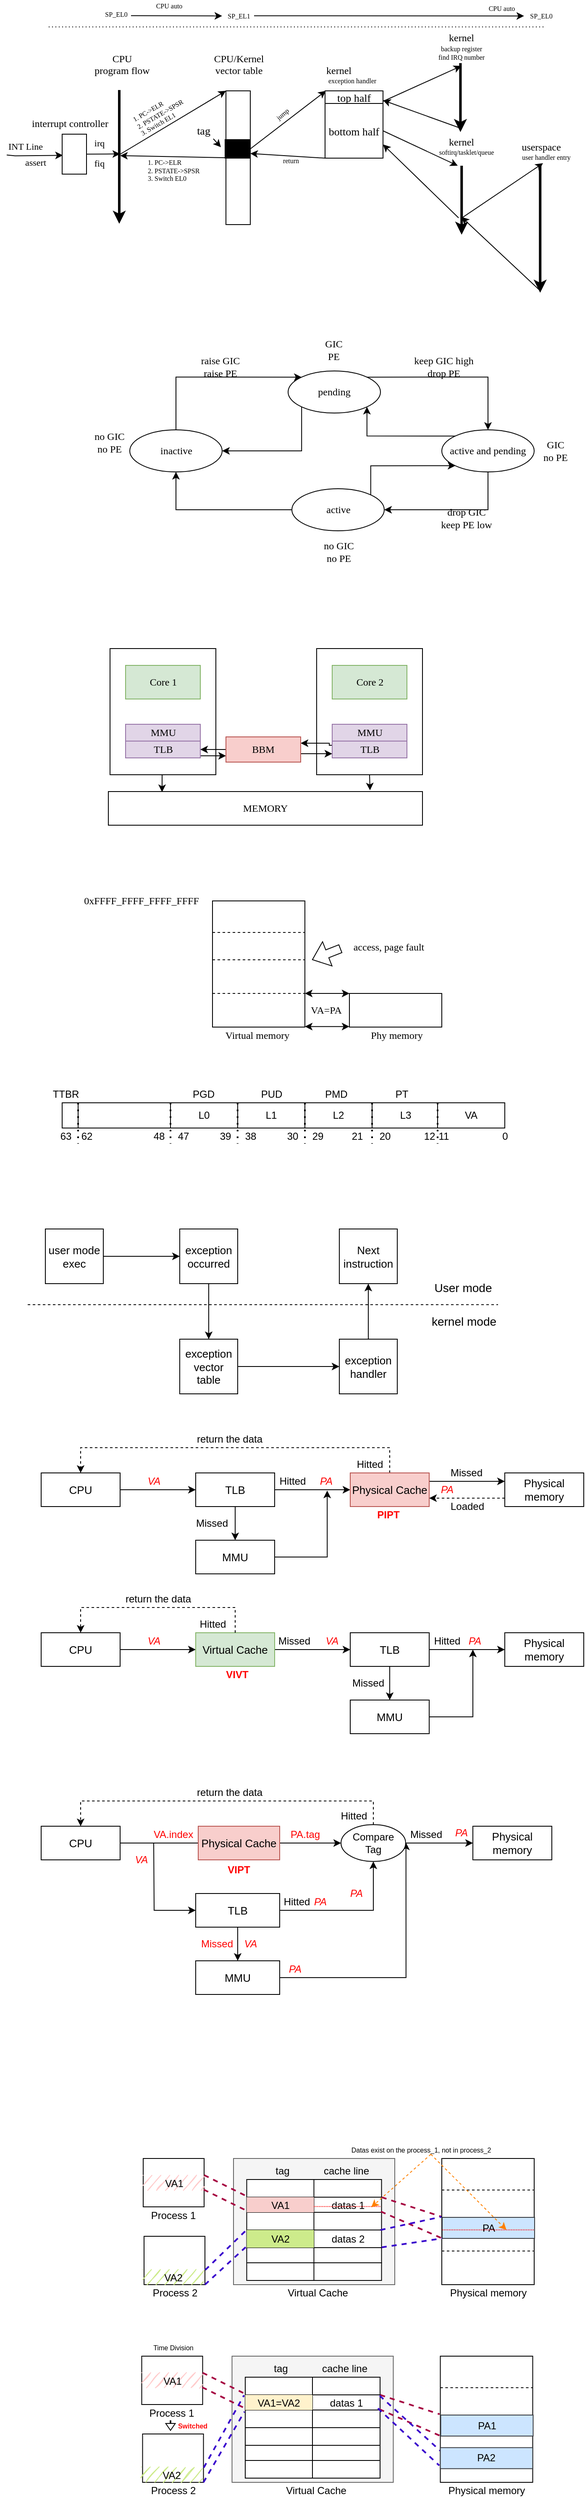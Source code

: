 <mxfile version="16.5.1" type="device"><diagram id="axXEd38uqNQjX7LeI_aU" name="第 1 页"><mxGraphModel dx="1354" dy="406" grid="1" gridSize="10" guides="1" tooltips="1" connect="1" arrows="1" fold="1" page="1" pageScale="1" pageWidth="827" pageHeight="1169" math="0" shadow="0"><root><mxCell id="0"/><mxCell id="1" parent="0"/><mxCell id="Ay65ydYaB7ByYhnstcFu-22" style="edgeStyle=orthogonalEdgeStyle;rounded=0;orthogonalLoop=1;jettySize=auto;html=1;exitX=0.5;exitY=1;exitDx=0;exitDy=0;entryX=0.171;entryY=0.016;entryDx=0;entryDy=0;entryPerimeter=0;fontFamily=Comic Sans MS;" parent="1" source="Ay65ydYaB7ByYhnstcFu-7" target="Ay65ydYaB7ByYhnstcFu-21" edge="1"><mxGeometry relative="1" as="geometry"/></mxCell><mxCell id="Ay65ydYaB7ByYhnstcFu-7" value="" style="rounded=0;whiteSpace=wrap;html=1;fontFamily=Comic Sans MS;" parent="1" vertex="1"><mxGeometry x="128" y="900" width="126" height="150" as="geometry"/></mxCell><mxCell id="WzCYkNrp_TzCaC4ikmkM-3" value="" style="endArrow=classic;html=1;rounded=0;fontSize=13;strokeWidth=3;" parent="1" edge="1"><mxGeometry width="50" height="50" relative="1" as="geometry"><mxPoint x="139" y="236" as="sourcePoint"/><mxPoint x="139" y="395" as="targetPoint"/></mxGeometry></mxCell><mxCell id="WzCYkNrp_TzCaC4ikmkM-4" value="program flow" style="text;html=1;align=center;verticalAlign=middle;resizable=0;points=[];autosize=1;strokeColor=none;fillColor=none;fontFamily=Comic Sans MS;" parent="1" vertex="1"><mxGeometry x="100" y="204" width="84" height="18" as="geometry"/></mxCell><mxCell id="WzCYkNrp_TzCaC4ikmkM-5" value="" style="rounded=0;whiteSpace=wrap;html=1;fontFamily=Comic Sans MS;fontSize=13;" parent="1" vertex="1"><mxGeometry x="266" y="237" width="29" height="159" as="geometry"/></mxCell><mxCell id="WzCYkNrp_TzCaC4ikmkM-6" value="" style="rounded=0;whiteSpace=wrap;html=1;fontFamily=Comic Sans MS;fontSize=13;" parent="1" vertex="1"><mxGeometry x="385" y="237" width="66" height="78" as="geometry"/></mxCell><mxCell id="WzCYkNrp_TzCaC4ikmkM-8" value="" style="endArrow=classic;html=1;rounded=0;fontSize=13;strokeWidth=3;" parent="1" edge="1"><mxGeometry width="50" height="50" relative="1" as="geometry"><mxPoint x="546.63" y="326" as="sourcePoint"/><mxPoint x="546.63" y="408" as="targetPoint"/></mxGeometry></mxCell><mxCell id="WzCYkNrp_TzCaC4ikmkM-9" value="" style="endArrow=classic;html=1;rounded=0;fontSize=13;strokeWidth=3;" parent="1" edge="1"><mxGeometry width="50" height="50" relative="1" as="geometry"><mxPoint x="640.13" y="324.0" as="sourcePoint"/><mxPoint x="640.13" y="477" as="targetPoint"/></mxGeometry></mxCell><mxCell id="WzCYkNrp_TzCaC4ikmkM-10" value="vector table" style="text;html=1;align=center;verticalAlign=middle;resizable=0;points=[];autosize=1;strokeColor=none;fillColor=none;fontFamily=Comic Sans MS;" parent="1" vertex="1"><mxGeometry x="241" y="204" width="79" height="18" as="geometry"/></mxCell><mxCell id="WzCYkNrp_TzCaC4ikmkM-11" value="kernel" style="text;html=1;align=center;verticalAlign=middle;resizable=0;points=[];autosize=1;strokeColor=none;fillColor=none;fontFamily=Comic Sans MS;" parent="1" vertex="1"><mxGeometry x="377" y="204" width="45" height="18" as="geometry"/></mxCell><mxCell id="WzCYkNrp_TzCaC4ikmkM-13" value="userspace" style="text;html=1;align=center;verticalAlign=middle;resizable=0;points=[];autosize=1;strokeColor=none;fillColor=none;fontFamily=Comic Sans MS;" parent="1" vertex="1"><mxGeometry x="607.5" y="295" width="66" height="18" as="geometry"/></mxCell><mxCell id="WzCYkNrp_TzCaC4ikmkM-14" value="CPU/Kernel" style="text;html=1;align=center;verticalAlign=middle;resizable=0;points=[];autosize=1;strokeColor=none;fillColor=none;fontFamily=Comic Sans MS;" parent="1" vertex="1"><mxGeometry x="244" y="190" width="74" height="18" as="geometry"/></mxCell><mxCell id="WzCYkNrp_TzCaC4ikmkM-15" value="CPU" style="text;html=1;align=center;verticalAlign=middle;resizable=0;points=[];autosize=1;strokeColor=none;fillColor=none;fontFamily=Comic Sans MS;" parent="1" vertex="1"><mxGeometry x="126" y="190" width="32" height="18" as="geometry"/></mxCell><mxCell id="WzCYkNrp_TzCaC4ikmkM-22" value="" style="endArrow=classic;html=1;rounded=0;fontFamily=Comic Sans MS;fontSize=11;strokeWidth=1;entryX=0.028;entryY=0.53;entryDx=0;entryDy=0;entryPerimeter=0;" parent="1" target="WzCYkNrp_TzCaC4ikmkM-74" edge="1"><mxGeometry relative="1" as="geometry"><mxPoint x="5" y="313.25" as="sourcePoint"/><mxPoint x="55" y="314.25" as="targetPoint"/><Array as="points"><mxPoint x="15" y="314.25"/></Array></mxGeometry></mxCell><mxCell id="WzCYkNrp_TzCaC4ikmkM-23" value="assert" style="edgeLabel;resizable=0;html=1;align=center;verticalAlign=middle;fontFamily=Comic Sans MS;fontSize=11;" parent="WzCYkNrp_TzCaC4ikmkM-22" connectable="0" vertex="1"><mxGeometry relative="1" as="geometry"><mxPoint y="8" as="offset"/></mxGeometry></mxCell><mxCell id="WzCYkNrp_TzCaC4ikmkM-24" value="INT Line" style="edgeLabel;resizable=0;html=1;align=left;verticalAlign=bottom;fontFamily=Comic Sans MS;fontSize=11;" parent="WzCYkNrp_TzCaC4ikmkM-22" connectable="0" vertex="1"><mxGeometry x="-1" relative="1" as="geometry"><mxPoint y="-2" as="offset"/></mxGeometry></mxCell><mxCell id="WzCYkNrp_TzCaC4ikmkM-25" value="" style="endArrow=classic;html=1;rounded=0;fontFamily=Comic Sans MS;fontSize=13;strokeWidth=1;entryX=0;entryY=0;entryDx=0;entryDy=0;" parent="1" target="WzCYkNrp_TzCaC4ikmkM-5" edge="1"><mxGeometry width="50" height="50" relative="1" as="geometry"><mxPoint x="139" y="313" as="sourcePoint"/><mxPoint x="189" y="263" as="targetPoint"/></mxGeometry></mxCell><mxCell id="WzCYkNrp_TzCaC4ikmkM-26" value="" style="rounded=0;whiteSpace=wrap;html=1;fontFamily=Comic Sans MS;fontSize=13;fillColor=#000000;" parent="1" vertex="1"><mxGeometry x="265" y="295" width="30" height="22" as="geometry"/></mxCell><mxCell id="WzCYkNrp_TzCaC4ikmkM-28" value="" style="endArrow=classic;html=1;rounded=0;fontFamily=Comic Sans MS;fontSize=13;strokeWidth=1;entryX=0;entryY=0;entryDx=0;entryDy=0;exitX=1;exitY=0.5;exitDx=0;exitDy=0;" parent="1" source="WzCYkNrp_TzCaC4ikmkM-26" target="WzCYkNrp_TzCaC4ikmkM-6" edge="1"><mxGeometry width="50" height="50" relative="1" as="geometry"><mxPoint x="420" y="410" as="sourcePoint"/><mxPoint x="470" y="360" as="targetPoint"/></mxGeometry></mxCell><mxCell id="WzCYkNrp_TzCaC4ikmkM-29" value="top half" style="rounded=0;whiteSpace=wrap;html=1;fontFamily=Comic Sans MS;fontSize=13;" parent="1" vertex="1"><mxGeometry x="384" y="237" width="69" height="15" as="geometry"/></mxCell><mxCell id="WzCYkNrp_TzCaC4ikmkM-30" value="bottom half" style="rounded=0;whiteSpace=wrap;html=1;fontFamily=Comic Sans MS;fontSize=13;" parent="1" vertex="1"><mxGeometry x="384" y="252" width="69" height="65" as="geometry"/></mxCell><mxCell id="WzCYkNrp_TzCaC4ikmkM-32" value="" style="endArrow=classic;html=1;rounded=0;fontFamily=Comic Sans MS;fontSize=13;strokeWidth=1;exitX=1;exitY=0.5;exitDx=0;exitDy=0;" parent="1" source="WzCYkNrp_TzCaC4ikmkM-30" edge="1"><mxGeometry width="50" height="50" relative="1" as="geometry"><mxPoint x="425" y="380" as="sourcePoint"/><mxPoint x="542" y="326" as="targetPoint"/></mxGeometry></mxCell><mxCell id="WzCYkNrp_TzCaC4ikmkM-33" value="" style="endArrow=classic;html=1;rounded=0;fontFamily=Comic Sans MS;fontSize=13;strokeWidth=1;" parent="1" edge="1"><mxGeometry width="50" height="50" relative="1" as="geometry"><mxPoint x="545.5" y="389" as="sourcePoint"/><mxPoint x="643.5" y="323" as="targetPoint"/></mxGeometry></mxCell><mxCell id="WzCYkNrp_TzCaC4ikmkM-34" value="" style="endArrow=classic;html=1;rounded=0;fontFamily=Comic Sans MS;fontSize=13;strokeWidth=1;" parent="1" edge="1"><mxGeometry width="50" height="50" relative="1" as="geometry"><mxPoint x="639.5" y="474" as="sourcePoint"/><mxPoint x="546.5" y="387" as="targetPoint"/></mxGeometry></mxCell><mxCell id="WzCYkNrp_TzCaC4ikmkM-35" value="" style="endArrow=classic;html=1;rounded=0;fontFamily=Comic Sans MS;fontSize=13;strokeWidth=1;entryX=1;entryY=0.75;entryDx=0;entryDy=0;" parent="1" target="WzCYkNrp_TzCaC4ikmkM-30" edge="1"><mxGeometry width="50" height="50" relative="1" as="geometry"><mxPoint x="543" y="388" as="sourcePoint"/><mxPoint x="431" y="378" as="targetPoint"/></mxGeometry></mxCell><mxCell id="WzCYkNrp_TzCaC4ikmkM-37" value="" style="endArrow=classic;html=1;rounded=0;fontFamily=Comic Sans MS;fontSize=13;strokeWidth=1;entryX=1;entryY=0.75;entryDx=0;entryDy=0;exitX=0;exitY=1;exitDx=0;exitDy=0;" parent="1" source="WzCYkNrp_TzCaC4ikmkM-30" target="WzCYkNrp_TzCaC4ikmkM-26" edge="1"><mxGeometry width="50" height="50" relative="1" as="geometry"><mxPoint x="381" y="428" as="sourcePoint"/><mxPoint x="431" y="378" as="targetPoint"/></mxGeometry></mxCell><mxCell id="WzCYkNrp_TzCaC4ikmkM-39" value="" style="endArrow=classic;html=1;rounded=0;fontFamily=Comic Sans MS;fontSize=13;strokeWidth=1;exitX=0;exitY=0.5;exitDx=0;exitDy=0;" parent="1" source="WzCYkNrp_TzCaC4ikmkM-5" edge="1"><mxGeometry width="50" height="50" relative="1" as="geometry"><mxPoint x="381" y="428" as="sourcePoint"/><mxPoint x="140" y="314" as="targetPoint"/></mxGeometry></mxCell><mxCell id="WzCYkNrp_TzCaC4ikmkM-40" value="" style="endArrow=classic;html=1;rounded=0;fontFamily=Comic Sans MS;fontSize=13;strokeWidth=1;" parent="1" edge="1"><mxGeometry width="50" height="50" relative="1" as="geometry"><mxPoint x="251" y="294" as="sourcePoint"/><mxPoint x="260" y="304" as="targetPoint"/></mxGeometry></mxCell><mxCell id="WzCYkNrp_TzCaC4ikmkM-41" value="tag" style="text;html=1;align=center;verticalAlign=middle;resizable=0;points=[];autosize=1;strokeColor=none;fillColor=none;fontSize=13;fontFamily=Comic Sans MS;" parent="1" vertex="1"><mxGeometry x="224" y="274" width="30" height="20" as="geometry"/></mxCell><mxCell id="WzCYkNrp_TzCaC4ikmkM-42" value="softirq/tasklet/queue" style="text;html=1;align=center;verticalAlign=middle;resizable=0;points=[];autosize=1;strokeColor=none;fillColor=none;fontSize=8;fontFamily=Comic Sans MS;" parent="1" vertex="1"><mxGeometry x="506" y="303" width="92" height="14" as="geometry"/></mxCell><mxCell id="WzCYkNrp_TzCaC4ikmkM-43" value="exception handler" style="text;html=1;align=center;verticalAlign=middle;resizable=0;points=[];autosize=1;strokeColor=none;fillColor=none;fontSize=8;fontFamily=Comic Sans MS;" parent="1" vertex="1"><mxGeometry x="377" y="218" width="77" height="14" as="geometry"/></mxCell><mxCell id="WzCYkNrp_TzCaC4ikmkM-44" value="user handler entry" style="text;html=1;align=center;verticalAlign=middle;resizable=0;points=[];autosize=1;strokeColor=none;fillColor=none;fontSize=8;fontFamily=Comic Sans MS;" parent="1" vertex="1"><mxGeometry x="607.5" y="309" width="79" height="14" as="geometry"/></mxCell><mxCell id="WzCYkNrp_TzCaC4ikmkM-45" value="1. PC-&amp;gt;ELR&lt;br&gt;2. PSTATE-&amp;gt;SPSR&lt;br&gt;3. Switch EL1" style="text;html=1;align=left;verticalAlign=middle;resizable=0;points=[];autosize=1;strokeColor=none;fillColor=none;fontSize=8;fontFamily=Comic Sans MS;rotation=-30;" parent="1" vertex="1"><mxGeometry x="154" y="245" width="77" height="34" as="geometry"/></mxCell><mxCell id="WzCYkNrp_TzCaC4ikmkM-46" value="1. PC-&amp;gt;ELR&lt;br&gt;2. PSTATE-&amp;gt;SPSR&lt;br&gt;3. Switch EL0" style="text;html=1;align=left;verticalAlign=middle;resizable=0;points=[];autosize=1;strokeColor=none;fillColor=none;fontSize=8;fontFamily=Comic Sans MS;rotation=0;" parent="1" vertex="1"><mxGeometry x="171" y="315" width="77" height="34" as="geometry"/></mxCell><mxCell id="WzCYkNrp_TzCaC4ikmkM-47" value="" style="endArrow=classic;html=1;rounded=0;fontSize=13;strokeWidth=3;" parent="1" edge="1"><mxGeometry width="50" height="50" relative="1" as="geometry"><mxPoint x="545.2" y="204" as="sourcePoint"/><mxPoint x="545.2" y="286" as="targetPoint"/></mxGeometry></mxCell><mxCell id="WzCYkNrp_TzCaC4ikmkM-48" value="kernel" style="text;html=1;align=center;verticalAlign=middle;resizable=0;points=[];autosize=1;strokeColor=none;fillColor=none;fontFamily=Comic Sans MS;" parent="1" vertex="1"><mxGeometry x="523" y="165" width="45" height="18" as="geometry"/></mxCell><mxCell id="WzCYkNrp_TzCaC4ikmkM-49" value="backup register&lt;br&gt;find IRQ number" style="text;html=1;align=center;verticalAlign=middle;resizable=0;points=[];autosize=1;strokeColor=none;fillColor=none;fontSize=8;fontFamily=Comic Sans MS;" parent="1" vertex="1"><mxGeometry x="508.5" y="180" width="74" height="24" as="geometry"/></mxCell><mxCell id="WzCYkNrp_TzCaC4ikmkM-50" value="" style="endArrow=classic;html=1;rounded=0;fontFamily=Comic Sans MS;fontSize=13;strokeWidth=1;exitX=1;exitY=0.5;exitDx=0;exitDy=0;entryX=0.509;entryY=1.143;entryDx=0;entryDy=0;entryPerimeter=0;" parent="1" target="WzCYkNrp_TzCaC4ikmkM-49" edge="1"><mxGeometry width="50" height="50" relative="1" as="geometry"><mxPoint x="453" y="249.5" as="sourcePoint"/><mxPoint x="542.0" y="278" as="targetPoint"/></mxGeometry></mxCell><mxCell id="WzCYkNrp_TzCaC4ikmkM-51" value="" style="endArrow=classic;html=1;rounded=0;fontFamily=Comic Sans MS;fontSize=13;strokeWidth=1;entryX=1;entryY=0.75;entryDx=0;entryDy=0;" parent="1" target="WzCYkNrp_TzCaC4ikmkM-29" edge="1"><mxGeometry width="50" height="50" relative="1" as="geometry"><mxPoint x="547" y="282" as="sourcePoint"/><mxPoint x="488" y="259" as="targetPoint"/></mxGeometry></mxCell><mxCell id="WzCYkNrp_TzCaC4ikmkM-52" value="kernel" style="text;html=1;align=center;verticalAlign=middle;resizable=0;points=[];autosize=1;strokeColor=none;fillColor=none;fontFamily=Comic Sans MS;" parent="1" vertex="1"><mxGeometry x="523" y="288.5" width="45" height="18" as="geometry"/></mxCell><mxCell id="WzCYkNrp_TzCaC4ikmkM-53" value="jump" style="text;html=1;align=left;verticalAlign=middle;resizable=0;points=[];autosize=1;strokeColor=none;fillColor=none;fontSize=8;fontFamily=Comic Sans MS;rotation=-40;" parent="1" vertex="1"><mxGeometry x="322" y="255" width="28" height="14" as="geometry"/></mxCell><mxCell id="WzCYkNrp_TzCaC4ikmkM-54" value="SP_EL0" style="text;html=1;align=center;verticalAlign=middle;resizable=0;points=[];autosize=1;strokeColor=none;fillColor=none;fontSize=8;fontFamily=Comic Sans MS;" parent="1" vertex="1"><mxGeometry x="115" y="139" width="39" height="14" as="geometry"/></mxCell><mxCell id="WzCYkNrp_TzCaC4ikmkM-56" value="" style="endArrow=none;dashed=1;html=1;dashPattern=1 3;strokeWidth=1;rounded=0;fontFamily=Comic Sans MS;fontSize=8;" parent="1" edge="1"><mxGeometry width="50" height="50" relative="1" as="geometry"><mxPoint x="55" y="161" as="sourcePoint"/><mxPoint x="646" y="161" as="targetPoint"/></mxGeometry></mxCell><mxCell id="WzCYkNrp_TzCaC4ikmkM-57" value="SP_EL1" style="text;html=1;align=center;verticalAlign=middle;resizable=0;points=[];autosize=1;strokeColor=none;fillColor=none;fontSize=8;fontFamily=Comic Sans MS;" parent="1" vertex="1"><mxGeometry x="261.5" y="141" width="38" height="14" as="geometry"/></mxCell><mxCell id="WzCYkNrp_TzCaC4ikmkM-59" value="" style="endArrow=classic;html=1;rounded=0;fontFamily=Comic Sans MS;fontSize=8;strokeWidth=1;exitX=0.974;exitY=0.617;exitDx=0;exitDy=0;exitPerimeter=0;" parent="1" source="WzCYkNrp_TzCaC4ikmkM-54" target="WzCYkNrp_TzCaC4ikmkM-57" edge="1"><mxGeometry width="50" height="50" relative="1" as="geometry"><mxPoint x="381" y="313" as="sourcePoint"/><mxPoint x="431" y="263" as="targetPoint"/></mxGeometry></mxCell><mxCell id="WzCYkNrp_TzCaC4ikmkM-60" value="CPU auto" style="text;html=1;align=center;verticalAlign=middle;resizable=0;points=[];autosize=1;strokeColor=none;fillColor=none;fontSize=8;fontFamily=Comic Sans MS;" parent="1" vertex="1"><mxGeometry x="176" y="129" width="44" height="14" as="geometry"/></mxCell><mxCell id="WzCYkNrp_TzCaC4ikmkM-62" value="" style="endArrow=classic;html=1;rounded=0;fontFamily=Comic Sans MS;fontSize=8;strokeWidth=1;exitX=0.974;exitY=0.617;exitDx=0;exitDy=0;exitPerimeter=0;" parent="1" target="WzCYkNrp_TzCaC4ikmkM-65" edge="1"><mxGeometry width="50" height="50" relative="1" as="geometry"><mxPoint x="299.496" y="147.698" as="sourcePoint"/><mxPoint x="523.874" y="149.456" as="targetPoint"/></mxGeometry></mxCell><mxCell id="WzCYkNrp_TzCaC4ikmkM-65" value="SP_EL0" style="text;html=1;align=center;verticalAlign=middle;resizable=0;points=[];autosize=1;strokeColor=none;fillColor=none;fontSize=8;fontFamily=Comic Sans MS;" parent="1" vertex="1"><mxGeometry x="621" y="141" width="39" height="14" as="geometry"/></mxCell><mxCell id="WzCYkNrp_TzCaC4ikmkM-67" value="CPU auto" style="text;html=1;align=center;verticalAlign=middle;resizable=0;points=[];autosize=1;strokeColor=none;fillColor=none;fontSize=8;fontFamily=Comic Sans MS;" parent="1" vertex="1"><mxGeometry x="572" y="132" width="44" height="14" as="geometry"/></mxCell><mxCell id="WzCYkNrp_TzCaC4ikmkM-68" value="return" style="text;html=1;align=center;verticalAlign=middle;resizable=0;points=[];autosize=1;strokeColor=none;fillColor=none;fontSize=8;fontFamily=Comic Sans MS;" parent="1" vertex="1"><mxGeometry x="326" y="313" width="34" height="14" as="geometry"/></mxCell><mxCell id="WzCYkNrp_TzCaC4ikmkM-74" value="" style="rounded=0;whiteSpace=wrap;html=1;fontFamily=Comic Sans MS;fontSize=13;" parent="1" vertex="1"><mxGeometry x="71" y="288.5" width="29" height="47.5" as="geometry"/></mxCell><mxCell id="WzCYkNrp_TzCaC4ikmkM-78" value="" style="endArrow=classic;html=1;rounded=0;fontFamily=Comic Sans MS;fontSize=11;strokeWidth=1;exitX=1;exitY=0.5;exitDx=0;exitDy=0;" parent="1" source="WzCYkNrp_TzCaC4ikmkM-74" edge="1"><mxGeometry width="50" height="50" relative="1" as="geometry"><mxPoint x="220" y="330" as="sourcePoint"/><mxPoint x="140" y="312" as="targetPoint"/></mxGeometry></mxCell><mxCell id="WzCYkNrp_TzCaC4ikmkM-79" value="irq" style="text;html=1;align=center;verticalAlign=middle;resizable=0;points=[];autosize=1;strokeColor=none;fillColor=none;fontSize=11;fontFamily=Comic Sans MS;" parent="1" vertex="1"><mxGeometry x="100" y="289" width="30" height="20" as="geometry"/></mxCell><mxCell id="WzCYkNrp_TzCaC4ikmkM-80" value="fiq" style="text;html=1;align=center;verticalAlign=middle;resizable=0;points=[];autosize=1;strokeColor=none;fillColor=none;fontSize=11;fontFamily=Comic Sans MS;" parent="1" vertex="1"><mxGeometry x="100" y="313" width="30" height="20" as="geometry"/></mxCell><mxCell id="WzCYkNrp_TzCaC4ikmkM-81" value="interrupt controller" style="text;html=1;align=center;verticalAlign=middle;resizable=0;points=[];autosize=1;strokeColor=none;fillColor=none;fontFamily=Comic Sans MS;" parent="1" vertex="1"><mxGeometry x="15" y="266" width="130" height="20" as="geometry"/></mxCell><mxCell id="Ih5qLsCb89BsWqsuQ6Y4-27" style="edgeStyle=orthogonalEdgeStyle;rounded=0;orthogonalLoop=1;jettySize=auto;html=1;exitX=0.5;exitY=0;exitDx=0;exitDy=0;entryX=0;entryY=0;entryDx=0;entryDy=0;fontFamily=Comic Sans MS;fontSize=12;fontColor=default;strokeWidth=1;" parent="1" source="Ih5qLsCb89BsWqsuQ6Y4-1" target="Ih5qLsCb89BsWqsuQ6Y4-2" edge="1"><mxGeometry relative="1" as="geometry"><Array as="points"><mxPoint x="207" y="577"/></Array></mxGeometry></mxCell><mxCell id="Ih5qLsCb89BsWqsuQ6Y4-1" value="inactive" style="ellipse;whiteSpace=wrap;html=1;rounded=1;labelBorderColor=none;fontFamily=Comic Sans MS;fontSize=12;fontColor=default;strokeColor=default;fillColor=none;gradientColor=none;" parent="1" vertex="1"><mxGeometry x="151.5" y="640" width="110" height="50" as="geometry"/></mxCell><mxCell id="Ih5qLsCb89BsWqsuQ6Y4-14" style="edgeStyle=orthogonalEdgeStyle;rounded=0;orthogonalLoop=1;jettySize=auto;html=1;exitX=1;exitY=0;exitDx=0;exitDy=0;entryX=0.5;entryY=0;entryDx=0;entryDy=0;fontFamily=Comic Sans MS;fontSize=12;fontColor=default;strokeWidth=1;" parent="1" source="Ih5qLsCb89BsWqsuQ6Y4-2" target="Ih5qLsCb89BsWqsuQ6Y4-3" edge="1"><mxGeometry relative="1" as="geometry"/></mxCell><mxCell id="Ih5qLsCb89BsWqsuQ6Y4-25" style="edgeStyle=orthogonalEdgeStyle;rounded=0;orthogonalLoop=1;jettySize=auto;html=1;exitX=0;exitY=1;exitDx=0;exitDy=0;entryX=1;entryY=0.5;entryDx=0;entryDy=0;fontFamily=Comic Sans MS;fontSize=12;fontColor=default;strokeWidth=1;" parent="1" source="Ih5qLsCb89BsWqsuQ6Y4-2" target="Ih5qLsCb89BsWqsuQ6Y4-1" edge="1"><mxGeometry relative="1" as="geometry"><Array as="points"><mxPoint x="356" y="665"/></Array></mxGeometry></mxCell><mxCell id="Ih5qLsCb89BsWqsuQ6Y4-2" value="pending" style="ellipse;whiteSpace=wrap;html=1;rounded=1;labelBorderColor=none;fontFamily=Comic Sans MS;fontSize=12;fontColor=default;strokeColor=default;fillColor=none;gradientColor=none;" parent="1" vertex="1"><mxGeometry x="340" y="570" width="110" height="50" as="geometry"/></mxCell><mxCell id="Ih5qLsCb89BsWqsuQ6Y4-22" style="edgeStyle=orthogonalEdgeStyle;rounded=0;orthogonalLoop=1;jettySize=auto;html=1;exitX=0.5;exitY=1;exitDx=0;exitDy=0;entryX=1;entryY=0.5;entryDx=0;entryDy=0;fontFamily=Comic Sans MS;fontSize=12;fontColor=default;strokeWidth=1;" parent="1" source="Ih5qLsCb89BsWqsuQ6Y4-3" target="Ih5qLsCb89BsWqsuQ6Y4-4" edge="1"><mxGeometry relative="1" as="geometry"/></mxCell><mxCell id="Ih5qLsCb89BsWqsuQ6Y4-28" style="edgeStyle=orthogonalEdgeStyle;rounded=0;orthogonalLoop=1;jettySize=auto;html=1;exitX=0;exitY=0;exitDx=0;exitDy=0;entryX=1;entryY=1;entryDx=0;entryDy=0;fontFamily=Comic Sans MS;fontSize=12;fontColor=default;strokeWidth=1;" parent="1" source="Ih5qLsCb89BsWqsuQ6Y4-3" target="Ih5qLsCb89BsWqsuQ6Y4-2" edge="1"><mxGeometry relative="1" as="geometry"/></mxCell><mxCell id="Ih5qLsCb89BsWqsuQ6Y4-3" value="active and pending" style="ellipse;whiteSpace=wrap;html=1;rounded=1;labelBorderColor=none;fontFamily=Comic Sans MS;fontSize=12;fontColor=default;strokeColor=default;fillColor=none;gradientColor=none;" parent="1" vertex="1"><mxGeometry x="523" y="640" width="110" height="50" as="geometry"/></mxCell><mxCell id="Ih5qLsCb89BsWqsuQ6Y4-23" style="edgeStyle=orthogonalEdgeStyle;rounded=0;orthogonalLoop=1;jettySize=auto;html=1;exitX=0;exitY=0.5;exitDx=0;exitDy=0;fontFamily=Comic Sans MS;fontSize=12;fontColor=default;strokeWidth=1;" parent="1" source="Ih5qLsCb89BsWqsuQ6Y4-4" target="Ih5qLsCb89BsWqsuQ6Y4-1" edge="1"><mxGeometry relative="1" as="geometry"/></mxCell><mxCell id="Ih5qLsCb89BsWqsuQ6Y4-36" style="edgeStyle=orthogonalEdgeStyle;rounded=0;orthogonalLoop=1;jettySize=auto;html=1;exitX=1;exitY=0;exitDx=0;exitDy=0;entryX=0;entryY=1;entryDx=0;entryDy=0;fontFamily=Comic Sans MS;fontSize=12;fontColor=default;strokeWidth=1;" parent="1" source="Ih5qLsCb89BsWqsuQ6Y4-4" target="Ih5qLsCb89BsWqsuQ6Y4-3" edge="1"><mxGeometry relative="1" as="geometry"><Array as="points"><mxPoint x="438" y="683"/></Array></mxGeometry></mxCell><mxCell id="Ih5qLsCb89BsWqsuQ6Y4-4" value="active" style="ellipse;whiteSpace=wrap;html=1;rounded=1;labelBorderColor=none;fontFamily=Comic Sans MS;fontSize=12;fontColor=default;strokeColor=default;fillColor=none;gradientColor=none;" parent="1" vertex="1"><mxGeometry x="344.5" y="710" width="110" height="50" as="geometry"/></mxCell><mxCell id="Ih5qLsCb89BsWqsuQ6Y4-29" value="no GIC&lt;br&gt;no PE" style="text;html=1;align=center;verticalAlign=middle;resizable=0;points=[];autosize=1;strokeColor=none;fillColor=none;fontSize=12;fontFamily=Comic Sans MS;fontColor=default;" parent="1" vertex="1"><mxGeometry x="101.5" y="640" width="50" height="30" as="geometry"/></mxCell><mxCell id="Ih5qLsCb89BsWqsuQ6Y4-30" value="raise GIC &lt;br&gt;raise PE" style="text;html=1;align=center;verticalAlign=middle;resizable=0;points=[];autosize=1;strokeColor=none;fillColor=none;fontSize=12;fontFamily=Comic Sans MS;fontColor=default;" parent="1" vertex="1"><mxGeometry x="224" y="550" width="70" height="30" as="geometry"/></mxCell><mxCell id="Ih5qLsCb89BsWqsuQ6Y4-31" value="GIC&lt;br&gt;PE" style="text;html=1;align=center;verticalAlign=middle;resizable=0;points=[];autosize=1;strokeColor=none;fillColor=none;fontSize=12;fontFamily=Comic Sans MS;fontColor=default;" parent="1" vertex="1"><mxGeometry x="374" y="530" width="40" height="30" as="geometry"/></mxCell><mxCell id="Ih5qLsCb89BsWqsuQ6Y4-32" value="keep GIC high&lt;br&gt;drop PE" style="text;html=1;align=center;verticalAlign=middle;resizable=0;points=[];autosize=1;strokeColor=none;fillColor=none;fontSize=12;fontFamily=Comic Sans MS;fontColor=default;" parent="1" vertex="1"><mxGeometry x="480" y="550" width="90" height="30" as="geometry"/></mxCell><mxCell id="Ih5qLsCb89BsWqsuQ6Y4-33" value="GIC&lt;br&gt;no PE" style="text;html=1;align=center;verticalAlign=middle;resizable=0;points=[];autosize=1;strokeColor=none;fillColor=none;fontSize=12;fontFamily=Comic Sans MS;fontColor=default;" parent="1" vertex="1"><mxGeometry x="633" y="650" width="50" height="30" as="geometry"/></mxCell><mxCell id="Ih5qLsCb89BsWqsuQ6Y4-34" value="drop GIC&lt;br&gt;keep PE low" style="text;html=1;align=center;verticalAlign=middle;resizable=0;points=[];autosize=1;strokeColor=none;fillColor=none;fontSize=12;fontFamily=Comic Sans MS;fontColor=default;" parent="1" vertex="1"><mxGeometry x="512" y="730" width="80" height="30" as="geometry"/></mxCell><mxCell id="Ih5qLsCb89BsWqsuQ6Y4-35" value="no GIC&lt;br&gt;no PE" style="text;html=1;align=center;verticalAlign=middle;resizable=0;points=[];autosize=1;strokeColor=none;fillColor=none;fontSize=12;fontFamily=Comic Sans MS;fontColor=default;" parent="1" vertex="1"><mxGeometry x="374.5" y="770" width="50" height="30" as="geometry"/></mxCell><mxCell id="Ay65ydYaB7ByYhnstcFu-1" value="Core 1" style="rounded=0;whiteSpace=wrap;html=1;fontFamily=Comic Sans MS;fillColor=#d5e8d4;strokeColor=#82b366;" parent="1" vertex="1"><mxGeometry x="146.5" y="920" width="89" height="40" as="geometry"/></mxCell><mxCell id="Ay65ydYaB7ByYhnstcFu-2" value="MMU" style="rounded=0;whiteSpace=wrap;html=1;fontFamily=Comic Sans MS;fillColor=#e1d5e7;strokeColor=#9673a6;" parent="1" vertex="1"><mxGeometry x="146.5" y="990" width="89" height="20" as="geometry"/></mxCell><mxCell id="Ay65ydYaB7ByYhnstcFu-17" style="edgeStyle=orthogonalEdgeStyle;rounded=0;orthogonalLoop=1;jettySize=auto;html=1;exitX=1;exitY=0.75;exitDx=0;exitDy=0;entryX=0;entryY=0.75;entryDx=0;entryDy=0;fontFamily=Comic Sans MS;" parent="1" source="Ay65ydYaB7ByYhnstcFu-3" target="Ay65ydYaB7ByYhnstcFu-12" edge="1"><mxGeometry relative="1" as="geometry"><Array as="points"><mxPoint x="236" y="1028"/></Array></mxGeometry></mxCell><mxCell id="Ay65ydYaB7ByYhnstcFu-3" value="TLB" style="rounded=0;whiteSpace=wrap;html=1;fontFamily=Comic Sans MS;fillColor=#e1d5e7;strokeColor=#9673a6;" parent="1" vertex="1"><mxGeometry x="146.5" y="1010" width="89" height="20" as="geometry"/></mxCell><mxCell id="Ay65ydYaB7ByYhnstcFu-23" style="edgeStyle=orthogonalEdgeStyle;rounded=0;orthogonalLoop=1;jettySize=auto;html=1;exitX=0.5;exitY=1;exitDx=0;exitDy=0;entryX=0.833;entryY=-0.036;entryDx=0;entryDy=0;entryPerimeter=0;fontFamily=Comic Sans MS;" parent="1" source="Ay65ydYaB7ByYhnstcFu-8" target="Ay65ydYaB7ByYhnstcFu-21" edge="1"><mxGeometry relative="1" as="geometry"/></mxCell><mxCell id="Ay65ydYaB7ByYhnstcFu-8" value="" style="rounded=0;whiteSpace=wrap;html=1;fontFamily=Comic Sans MS;" parent="1" vertex="1"><mxGeometry x="374" y="900" width="126" height="150" as="geometry"/></mxCell><mxCell id="Ay65ydYaB7ByYhnstcFu-9" value="Core 2" style="rounded=0;whiteSpace=wrap;html=1;fontFamily=Comic Sans MS;fillColor=#d5e8d4;strokeColor=#82b366;" parent="1" vertex="1"><mxGeometry x="392.5" y="920" width="89" height="40" as="geometry"/></mxCell><mxCell id="Ay65ydYaB7ByYhnstcFu-10" value="MMU" style="rounded=0;whiteSpace=wrap;html=1;fontFamily=Comic Sans MS;fillColor=#e1d5e7;strokeColor=#9673a6;" parent="1" vertex="1"><mxGeometry x="392.5" y="990" width="89" height="20" as="geometry"/></mxCell><mxCell id="Ay65ydYaB7ByYhnstcFu-19" style="edgeStyle=orthogonalEdgeStyle;rounded=0;orthogonalLoop=1;jettySize=auto;html=1;exitX=0;exitY=0.25;exitDx=0;exitDy=0;entryX=1;entryY=0.25;entryDx=0;entryDy=0;fontFamily=Comic Sans MS;" parent="1" source="Ay65ydYaB7ByYhnstcFu-11" target="Ay65ydYaB7ByYhnstcFu-12" edge="1"><mxGeometry relative="1" as="geometry"><Array as="points"><mxPoint x="389" y="1013"/></Array></mxGeometry></mxCell><mxCell id="Ay65ydYaB7ByYhnstcFu-11" value="TLB" style="rounded=0;whiteSpace=wrap;html=1;fontFamily=Comic Sans MS;fillColor=#e1d5e7;strokeColor=#9673a6;" parent="1" vertex="1"><mxGeometry x="392.5" y="1010" width="89" height="20" as="geometry"/></mxCell><mxCell id="Ay65ydYaB7ByYhnstcFu-18" style="edgeStyle=orthogonalEdgeStyle;rounded=0;orthogonalLoop=1;jettySize=auto;html=1;exitX=1;exitY=0.75;exitDx=0;exitDy=0;entryX=0;entryY=0.75;entryDx=0;entryDy=0;fontFamily=Comic Sans MS;" parent="1" source="Ay65ydYaB7ByYhnstcFu-12" target="Ay65ydYaB7ByYhnstcFu-11" edge="1"><mxGeometry relative="1" as="geometry"><Array as="points"><mxPoint x="355" y="1025"/></Array></mxGeometry></mxCell><mxCell id="Ay65ydYaB7ByYhnstcFu-20" style="edgeStyle=orthogonalEdgeStyle;rounded=0;orthogonalLoop=1;jettySize=auto;html=1;exitX=0;exitY=0.25;exitDx=0;exitDy=0;entryX=1;entryY=0.5;entryDx=0;entryDy=0;fontFamily=Comic Sans MS;" parent="1" source="Ay65ydYaB7ByYhnstcFu-12" target="Ay65ydYaB7ByYhnstcFu-3" edge="1"><mxGeometry relative="1" as="geometry"><Array as="points"><mxPoint x="266" y="1020"/></Array></mxGeometry></mxCell><mxCell id="Ay65ydYaB7ByYhnstcFu-12" value="BBM" style="rounded=0;whiteSpace=wrap;html=1;fontFamily=Comic Sans MS;fillColor=#f8cecc;strokeColor=#b85450;" parent="1" vertex="1"><mxGeometry x="266" y="1005" width="89" height="30" as="geometry"/></mxCell><mxCell id="Ay65ydYaB7ByYhnstcFu-21" value="MEMORY" style="rounded=0;whiteSpace=wrap;html=1;fontFamily=Comic Sans MS;" parent="1" vertex="1"><mxGeometry x="126" y="1070" width="374" height="40" as="geometry"/></mxCell><mxCell id="_mWjJ_nuV4eQAOJzxoDp-1" value="" style="rounded=0;whiteSpace=wrap;html=1;fontFamily=Comic Sans MS;" parent="1" vertex="1"><mxGeometry x="250" y="1200" width="110" height="150" as="geometry"/></mxCell><mxCell id="_mWjJ_nuV4eQAOJzxoDp-2" value="" style="rounded=0;whiteSpace=wrap;html=1;fontFamily=Comic Sans MS;" parent="1" vertex="1"><mxGeometry x="413" y="1310" width="110" height="40" as="geometry"/></mxCell><mxCell id="_mWjJ_nuV4eQAOJzxoDp-4" value="" style="endArrow=classic;startArrow=classic;html=1;rounded=0;entryX=0;entryY=0;entryDx=0;entryDy=0;labelBorderColor=none;" parent="1" target="_mWjJ_nuV4eQAOJzxoDp-2" edge="1"><mxGeometry width="50" height="50" relative="1" as="geometry"><mxPoint x="360" y="1310" as="sourcePoint"/><mxPoint x="300" y="1110" as="targetPoint"/></mxGeometry></mxCell><mxCell id="_mWjJ_nuV4eQAOJzxoDp-5" value="" style="endArrow=classic;startArrow=classic;html=1;rounded=0;entryX=0;entryY=0;entryDx=0;entryDy=0;labelBorderColor=none;" parent="1" edge="1"><mxGeometry width="50" height="50" relative="1" as="geometry"><mxPoint x="360" y="1349.33" as="sourcePoint"/><mxPoint x="413" y="1349.33" as="targetPoint"/></mxGeometry></mxCell><mxCell id="_mWjJ_nuV4eQAOJzxoDp-6" value="" style="endArrow=none;dashed=1;html=1;rounded=0;labelBorderColor=none;exitX=0;exitY=0.25;exitDx=0;exitDy=0;entryX=1;entryY=0.25;entryDx=0;entryDy=0;" parent="1" source="_mWjJ_nuV4eQAOJzxoDp-1" target="_mWjJ_nuV4eQAOJzxoDp-1" edge="1"><mxGeometry width="50" height="50" relative="1" as="geometry"><mxPoint x="250" y="1160" as="sourcePoint"/><mxPoint x="300" y="1110" as="targetPoint"/></mxGeometry></mxCell><mxCell id="_mWjJ_nuV4eQAOJzxoDp-7" value="" style="endArrow=none;dashed=1;html=1;rounded=0;labelBorderColor=none;exitX=0;exitY=0.25;exitDx=0;exitDy=0;entryX=1;entryY=0.25;entryDx=0;entryDy=0;" parent="1" edge="1"><mxGeometry width="50" height="50" relative="1" as="geometry"><mxPoint x="250" y="1270" as="sourcePoint"/><mxPoint x="360" y="1270" as="targetPoint"/></mxGeometry></mxCell><mxCell id="_mWjJ_nuV4eQAOJzxoDp-8" value="" style="endArrow=none;dashed=1;html=1;rounded=0;labelBorderColor=none;exitX=0;exitY=0.25;exitDx=0;exitDy=0;entryX=1;entryY=0.25;entryDx=0;entryDy=0;" parent="1" edge="1"><mxGeometry width="50" height="50" relative="1" as="geometry"><mxPoint x="250" y="1310" as="sourcePoint"/><mxPoint x="360" y="1310" as="targetPoint"/></mxGeometry></mxCell><mxCell id="_mWjJ_nuV4eQAOJzxoDp-9" value="0xFFFF_FFFF_FFFF_FFFF" style="text;html=1;align=center;verticalAlign=middle;resizable=0;points=[];autosize=1;strokeColor=none;fillColor=none;fontFamily=Comic Sans MS;" parent="1" vertex="1"><mxGeometry x="80" y="1190" width="170" height="20" as="geometry"/></mxCell><mxCell id="_mWjJ_nuV4eQAOJzxoDp-10" value="VA=PA" style="text;html=1;align=center;verticalAlign=middle;resizable=0;points=[];autosize=1;strokeColor=none;fillColor=none;fontFamily=Comic Sans MS;" parent="1" vertex="1"><mxGeometry x="360" y="1320" width="50" height="20" as="geometry"/></mxCell><mxCell id="_mWjJ_nuV4eQAOJzxoDp-11" value="Virtual memory" style="text;html=1;align=center;verticalAlign=middle;resizable=0;points=[];autosize=1;strokeColor=none;fillColor=none;fontFamily=Comic Sans MS;" parent="1" vertex="1"><mxGeometry x="253" y="1350" width="100" height="20" as="geometry"/></mxCell><mxCell id="_mWjJ_nuV4eQAOJzxoDp-12" value="Phy memory" style="text;html=1;align=center;verticalAlign=middle;resizable=0;points=[];autosize=1;strokeColor=none;fillColor=none;fontFamily=Comic Sans MS;" parent="1" vertex="1"><mxGeometry x="428.5" y="1350" width="80" height="20" as="geometry"/></mxCell><mxCell id="_mWjJ_nuV4eQAOJzxoDp-13" value="" style="shape=flexArrow;endArrow=classic;html=1;rounded=0;labelBorderColor=none;fontFamily=Comic Sans MS;exitX=-0.036;exitY=0.556;exitDx=0;exitDy=0;exitPerimeter=0;" parent="1" source="_mWjJ_nuV4eQAOJzxoDp-14" edge="1"><mxGeometry width="50" height="50" relative="1" as="geometry"><mxPoint x="428.5" y="1230" as="sourcePoint"/><mxPoint x="368.5" y="1270" as="targetPoint"/></mxGeometry></mxCell><mxCell id="_mWjJ_nuV4eQAOJzxoDp-14" value="access, page fault" style="text;html=1;strokeColor=none;fillColor=none;align=center;verticalAlign=middle;whiteSpace=wrap;rounded=0;fontFamily=Comic Sans MS;" parent="1" vertex="1"><mxGeometry x="406.5" y="1240" width="105.5" height="30" as="geometry"/></mxCell><mxCell id="_mWjJ_nuV4eQAOJzxoDp-15" value="" style="rounded=0;whiteSpace=wrap;html=1;fontFamily=Helvetica;" parent="1" vertex="1"><mxGeometry x="71" y="1440" width="19" height="30" as="geometry"/></mxCell><mxCell id="_mWjJ_nuV4eQAOJzxoDp-16" value="" style="rounded=0;whiteSpace=wrap;html=1;fontFamily=Helvetica;" parent="1" vertex="1"><mxGeometry x="90" y="1440" width="110" height="30" as="geometry"/></mxCell><mxCell id="_mWjJ_nuV4eQAOJzxoDp-17" value="L0" style="rounded=0;whiteSpace=wrap;html=1;fontFamily=Helvetica;" parent="1" vertex="1"><mxGeometry x="200" y="1440" width="80" height="30" as="geometry"/></mxCell><mxCell id="_mWjJ_nuV4eQAOJzxoDp-18" value="L1" style="rounded=0;whiteSpace=wrap;html=1;fontFamily=Helvetica;" parent="1" vertex="1"><mxGeometry x="280" y="1440" width="80" height="30" as="geometry"/></mxCell><mxCell id="_mWjJ_nuV4eQAOJzxoDp-19" value="L2" style="rounded=0;whiteSpace=wrap;html=1;fontFamily=Helvetica;" parent="1" vertex="1"><mxGeometry x="360" y="1440" width="80" height="30" as="geometry"/></mxCell><mxCell id="_mWjJ_nuV4eQAOJzxoDp-20" value="L3" style="rounded=0;whiteSpace=wrap;html=1;fontFamily=Helvetica;" parent="1" vertex="1"><mxGeometry x="440" y="1440" width="80" height="30" as="geometry"/></mxCell><mxCell id="_mWjJ_nuV4eQAOJzxoDp-21" value="VA" style="rounded=0;whiteSpace=wrap;html=1;fontFamily=Helvetica;" parent="1" vertex="1"><mxGeometry x="518" y="1440" width="80" height="30" as="geometry"/></mxCell><mxCell id="_mWjJ_nuV4eQAOJzxoDp-22" value="0" style="text;html=1;align=center;verticalAlign=middle;resizable=0;points=[];autosize=1;strokeColor=none;fillColor=none;fontFamily=Helvetica;" parent="1" vertex="1"><mxGeometry x="587.5" y="1470" width="20" height="20" as="geometry"/></mxCell><mxCell id="_mWjJ_nuV4eQAOJzxoDp-23" value="11" style="text;html=1;align=center;verticalAlign=middle;resizable=0;points=[];autosize=1;strokeColor=none;fillColor=none;fontFamily=Helvetica;" parent="1" vertex="1"><mxGeometry x="510" y="1470" width="30" height="20" as="geometry"/></mxCell><mxCell id="_mWjJ_nuV4eQAOJzxoDp-24" value="12" style="text;html=1;align=center;verticalAlign=middle;resizable=0;points=[];autosize=1;strokeColor=none;fillColor=none;fontFamily=Helvetica;" parent="1" vertex="1"><mxGeometry x="493" y="1470" width="30" height="20" as="geometry"/></mxCell><mxCell id="_mWjJ_nuV4eQAOJzxoDp-25" value="20" style="text;html=1;align=center;verticalAlign=middle;resizable=0;points=[];autosize=1;strokeColor=none;fillColor=none;fontFamily=Helvetica;" parent="1" vertex="1"><mxGeometry x="440" y="1470" width="30" height="20" as="geometry"/></mxCell><mxCell id="_mWjJ_nuV4eQAOJzxoDp-26" value="21" style="text;html=1;align=center;verticalAlign=middle;resizable=0;points=[];autosize=1;strokeColor=none;fillColor=none;fontFamily=Helvetica;" parent="1" vertex="1"><mxGeometry x="406.5" y="1470" width="30" height="20" as="geometry"/></mxCell><mxCell id="_mWjJ_nuV4eQAOJzxoDp-27" value="29" style="text;html=1;align=center;verticalAlign=middle;resizable=0;points=[];autosize=1;strokeColor=none;fillColor=none;fontFamily=Helvetica;" parent="1" vertex="1"><mxGeometry x="360" y="1470" width="30" height="20" as="geometry"/></mxCell><mxCell id="_mWjJ_nuV4eQAOJzxoDp-28" value="30" style="text;html=1;align=center;verticalAlign=middle;resizable=0;points=[];autosize=1;strokeColor=none;fillColor=none;fontFamily=Helvetica;" parent="1" vertex="1"><mxGeometry x="330" y="1470" width="30" height="20" as="geometry"/></mxCell><mxCell id="_mWjJ_nuV4eQAOJzxoDp-29" value="38" style="text;html=1;align=center;verticalAlign=middle;resizable=0;points=[];autosize=1;strokeColor=none;fillColor=none;fontFamily=Helvetica;" parent="1" vertex="1"><mxGeometry x="280" y="1470" width="30" height="20" as="geometry"/></mxCell><mxCell id="_mWjJ_nuV4eQAOJzxoDp-30" value="39" style="text;html=1;align=center;verticalAlign=middle;resizable=0;points=[];autosize=1;strokeColor=none;fillColor=none;fontFamily=Helvetica;" parent="1" vertex="1"><mxGeometry x="250" y="1470" width="30" height="20" as="geometry"/></mxCell><mxCell id="_mWjJ_nuV4eQAOJzxoDp-31" value="47" style="text;html=1;align=center;verticalAlign=middle;resizable=0;points=[];autosize=1;strokeColor=none;fillColor=none;fontFamily=Helvetica;" parent="1" vertex="1"><mxGeometry x="200" y="1470" width="30" height="20" as="geometry"/></mxCell><mxCell id="_mWjJ_nuV4eQAOJzxoDp-32" value="48" style="text;html=1;align=center;verticalAlign=middle;resizable=0;points=[];autosize=1;strokeColor=none;fillColor=none;fontFamily=Helvetica;" parent="1" vertex="1"><mxGeometry x="171" y="1470" width="30" height="20" as="geometry"/></mxCell><mxCell id="_mWjJ_nuV4eQAOJzxoDp-33" value="62" style="text;html=1;align=center;verticalAlign=middle;resizable=0;points=[];autosize=1;strokeColor=none;fillColor=none;fontFamily=Helvetica;" parent="1" vertex="1"><mxGeometry x="85" y="1470" width="30" height="20" as="geometry"/></mxCell><mxCell id="_mWjJ_nuV4eQAOJzxoDp-34" value="63" style="text;html=1;align=center;verticalAlign=middle;resizable=0;points=[];autosize=1;strokeColor=none;fillColor=none;fontFamily=Helvetica;" parent="1" vertex="1"><mxGeometry x="60" y="1470" width="30" height="20" as="geometry"/></mxCell><mxCell id="_mWjJ_nuV4eQAOJzxoDp-35" value="" style="endArrow=none;dashed=1;html=1;dashPattern=1 3;strokeWidth=2;rounded=0;labelBorderColor=none;fontFamily=Helvetica;exitX=0;exitY=0;exitDx=0;exitDy=0;entryX=1;entryY=0.933;entryDx=0;entryDy=0;entryPerimeter=0;" parent="1" source="_mWjJ_nuV4eQAOJzxoDp-16" target="_mWjJ_nuV4eQAOJzxoDp-34" edge="1"><mxGeometry width="50" height="50" relative="1" as="geometry"><mxPoint x="85" y="1540" as="sourcePoint"/><mxPoint x="55" y="1540" as="targetPoint"/></mxGeometry></mxCell><mxCell id="_mWjJ_nuV4eQAOJzxoDp-36" value="" style="endArrow=none;dashed=1;html=1;dashPattern=1 3;strokeWidth=2;rounded=0;labelBorderColor=none;fontFamily=Helvetica;exitX=0;exitY=0;exitDx=0;exitDy=0;entryX=1;entryY=0.933;entryDx=0;entryDy=0;entryPerimeter=0;" parent="1" edge="1"><mxGeometry width="50" height="50" relative="1" as="geometry"><mxPoint x="200" y="1440" as="sourcePoint"/><mxPoint x="200" y="1488.66" as="targetPoint"/></mxGeometry></mxCell><mxCell id="_mWjJ_nuV4eQAOJzxoDp-37" value="" style="endArrow=none;dashed=1;html=1;dashPattern=1 3;strokeWidth=2;rounded=0;labelBorderColor=none;fontFamily=Helvetica;exitX=0;exitY=0;exitDx=0;exitDy=0;entryX=1;entryY=0.933;entryDx=0;entryDy=0;entryPerimeter=0;" parent="1" edge="1"><mxGeometry width="50" height="50" relative="1" as="geometry"><mxPoint x="279.87" y="1440" as="sourcePoint"/><mxPoint x="279.87" y="1488.66" as="targetPoint"/></mxGeometry></mxCell><mxCell id="_mWjJ_nuV4eQAOJzxoDp-38" value="" style="endArrow=none;dashed=1;html=1;dashPattern=1 3;strokeWidth=2;rounded=0;labelBorderColor=none;fontFamily=Helvetica;exitX=0;exitY=0;exitDx=0;exitDy=0;entryX=1;entryY=0.933;entryDx=0;entryDy=0;entryPerimeter=0;" parent="1" edge="1"><mxGeometry width="50" height="50" relative="1" as="geometry"><mxPoint x="360" y="1440" as="sourcePoint"/><mxPoint x="360" y="1488.66" as="targetPoint"/></mxGeometry></mxCell><mxCell id="_mWjJ_nuV4eQAOJzxoDp-39" value="" style="endArrow=none;dashed=1;html=1;dashPattern=1 3;strokeWidth=2;rounded=0;labelBorderColor=none;fontFamily=Helvetica;exitX=0;exitY=0;exitDx=0;exitDy=0;entryX=1;entryY=0.933;entryDx=0;entryDy=0;entryPerimeter=0;" parent="1" edge="1"><mxGeometry width="50" height="50" relative="1" as="geometry"><mxPoint x="440" y="1440" as="sourcePoint"/><mxPoint x="440" y="1488.66" as="targetPoint"/></mxGeometry></mxCell><mxCell id="_mWjJ_nuV4eQAOJzxoDp-40" value="" style="endArrow=none;dashed=1;html=1;dashPattern=1 3;strokeWidth=2;rounded=0;labelBorderColor=none;fontFamily=Helvetica;exitX=0;exitY=0;exitDx=0;exitDy=0;entryX=1;entryY=0.933;entryDx=0;entryDy=0;entryPerimeter=0;" parent="1" edge="1"><mxGeometry width="50" height="50" relative="1" as="geometry"><mxPoint x="518" y="1440" as="sourcePoint"/><mxPoint x="518" y="1488.66" as="targetPoint"/></mxGeometry></mxCell><mxCell id="_mWjJ_nuV4eQAOJzxoDp-41" value="PGD" style="text;html=1;align=center;verticalAlign=middle;resizable=0;points=[];autosize=1;strokeColor=none;fillColor=none;fontFamily=Helvetica;" parent="1" vertex="1"><mxGeometry x="219" y="1420" width="40" height="20" as="geometry"/></mxCell><mxCell id="_mWjJ_nuV4eQAOJzxoDp-42" value="PUD" style="text;html=1;align=center;verticalAlign=middle;resizable=0;points=[];autosize=1;strokeColor=none;fillColor=none;fontFamily=Helvetica;" parent="1" vertex="1"><mxGeometry x="299.5" y="1420" width="40" height="20" as="geometry"/></mxCell><mxCell id="_mWjJ_nuV4eQAOJzxoDp-43" value="PMD" style="text;html=1;align=center;verticalAlign=middle;resizable=0;points=[];autosize=1;strokeColor=none;fillColor=none;fontFamily=Helvetica;" parent="1" vertex="1"><mxGeometry x="377" y="1420" width="40" height="20" as="geometry"/></mxCell><mxCell id="_mWjJ_nuV4eQAOJzxoDp-44" value="PT" style="text;html=1;align=center;verticalAlign=middle;resizable=0;points=[];autosize=1;strokeColor=none;fillColor=none;fontFamily=Helvetica;" parent="1" vertex="1"><mxGeometry x="459.5" y="1420" width="30" height="20" as="geometry"/></mxCell><mxCell id="_mWjJ_nuV4eQAOJzxoDp-45" value="TTBR" style="text;html=1;align=center;verticalAlign=middle;resizable=0;points=[];autosize=1;strokeColor=none;fillColor=none;fontFamily=Helvetica;" parent="1" vertex="1"><mxGeometry x="50" y="1420" width="50" height="20" as="geometry"/></mxCell><mxCell id="Ysatfjc-VJQzIuVkIKUv-9" style="edgeStyle=orthogonalEdgeStyle;rounded=0;orthogonalLoop=1;jettySize=auto;html=1;exitX=1;exitY=0.5;exitDx=0;exitDy=0;entryX=0;entryY=0.5;entryDx=0;entryDy=0;fontFamily=Helvetica;" parent="1" source="Ysatfjc-VJQzIuVkIKUv-1" target="Ysatfjc-VJQzIuVkIKUv-2" edge="1"><mxGeometry relative="1" as="geometry"/></mxCell><mxCell id="Ysatfjc-VJQzIuVkIKUv-1" value="user mode exec" style="rounded=0;whiteSpace=wrap;html=1;fontFamily=Helvetica;fontSize=13;" parent="1" vertex="1"><mxGeometry x="51" y="1590" width="69" height="65" as="geometry"/></mxCell><mxCell id="Ysatfjc-VJQzIuVkIKUv-10" style="edgeStyle=orthogonalEdgeStyle;rounded=0;orthogonalLoop=1;jettySize=auto;html=1;exitX=0.5;exitY=1;exitDx=0;exitDy=0;fontFamily=Helvetica;" parent="1" source="Ysatfjc-VJQzIuVkIKUv-2" target="Ysatfjc-VJQzIuVkIKUv-3" edge="1"><mxGeometry relative="1" as="geometry"/></mxCell><mxCell id="Ysatfjc-VJQzIuVkIKUv-2" value="exception&lt;br&gt;occurred" style="rounded=0;whiteSpace=wrap;html=1;fontFamily=Helvetica;fontSize=13;" parent="1" vertex="1"><mxGeometry x="211" y="1590" width="69" height="65" as="geometry"/></mxCell><mxCell id="Ysatfjc-VJQzIuVkIKUv-11" style="edgeStyle=orthogonalEdgeStyle;rounded=0;orthogonalLoop=1;jettySize=auto;html=1;exitX=1;exitY=0.5;exitDx=0;exitDy=0;entryX=0;entryY=0.5;entryDx=0;entryDy=0;fontFamily=Helvetica;" parent="1" source="Ysatfjc-VJQzIuVkIKUv-3" target="Ysatfjc-VJQzIuVkIKUv-7" edge="1"><mxGeometry relative="1" as="geometry"/></mxCell><mxCell id="Ysatfjc-VJQzIuVkIKUv-3" value="exception vector table" style="rounded=0;whiteSpace=wrap;html=1;fontFamily=Helvetica;fontSize=13;" parent="1" vertex="1"><mxGeometry x="211" y="1721" width="69" height="65" as="geometry"/></mxCell><mxCell id="Ysatfjc-VJQzIuVkIKUv-5" value="User mode" style="text;html=1;align=center;verticalAlign=middle;resizable=0;points=[];autosize=1;strokeColor=none;fillColor=none;fontFamily=Helvetica;fontSize=14;" parent="1" vertex="1"><mxGeometry x="507.5" y="1650" width="80" height="20" as="geometry"/></mxCell><mxCell id="Ysatfjc-VJQzIuVkIKUv-6" value="kernel mode" style="text;html=1;align=center;verticalAlign=middle;resizable=0;points=[];autosize=1;strokeColor=none;fillColor=none;fontFamily=Helvetica;fontSize=14;" parent="1" vertex="1"><mxGeometry x="503.5" y="1690" width="90" height="20" as="geometry"/></mxCell><mxCell id="Ysatfjc-VJQzIuVkIKUv-12" style="edgeStyle=orthogonalEdgeStyle;rounded=0;orthogonalLoop=1;jettySize=auto;html=1;exitX=0.5;exitY=0;exitDx=0;exitDy=0;entryX=0.5;entryY=1;entryDx=0;entryDy=0;fontFamily=Helvetica;" parent="1" source="Ysatfjc-VJQzIuVkIKUv-7" target="Ysatfjc-VJQzIuVkIKUv-8" edge="1"><mxGeometry relative="1" as="geometry"/></mxCell><mxCell id="Ysatfjc-VJQzIuVkIKUv-7" value="exception handler" style="rounded=0;whiteSpace=wrap;html=1;fontFamily=Helvetica;fontSize=13;" parent="1" vertex="1"><mxGeometry x="401" y="1721" width="69" height="65" as="geometry"/></mxCell><mxCell id="Ysatfjc-VJQzIuVkIKUv-8" value="Next instruction" style="rounded=0;whiteSpace=wrap;html=1;fontFamily=Helvetica;fontSize=13;" parent="1" vertex="1"><mxGeometry x="401" y="1590" width="69" height="65" as="geometry"/></mxCell><mxCell id="Ysatfjc-VJQzIuVkIKUv-13" value="" style="endArrow=none;dashed=1;html=1;rounded=0;fontFamily=Helvetica;" parent="1" edge="1"><mxGeometry width="50" height="50" relative="1" as="geometry"><mxPoint x="30" y="1680" as="sourcePoint"/><mxPoint x="590" y="1680" as="targetPoint"/></mxGeometry></mxCell><mxCell id="NGLqmQS_SGu9u4K7n-Cw-6" style="edgeStyle=orthogonalEdgeStyle;rounded=0;orthogonalLoop=1;jettySize=auto;html=1;exitX=1;exitY=0.5;exitDx=0;exitDy=0;entryX=0;entryY=0.5;entryDx=0;entryDy=0;" parent="1" source="NGLqmQS_SGu9u4K7n-Cw-1" target="NGLqmQS_SGu9u4K7n-Cw-2" edge="1"><mxGeometry relative="1" as="geometry"/></mxCell><mxCell id="NGLqmQS_SGu9u4K7n-Cw-1" value="CPU" style="rounded=0;whiteSpace=wrap;html=1;fontFamily=Helvetica;fontSize=13;" parent="1" vertex="1"><mxGeometry x="46" y="1880" width="94" height="40" as="geometry"/></mxCell><mxCell id="NGLqmQS_SGu9u4K7n-Cw-8" style="edgeStyle=orthogonalEdgeStyle;rounded=0;orthogonalLoop=1;jettySize=auto;html=1;exitX=0.5;exitY=1;exitDx=0;exitDy=0;entryX=0.5;entryY=0;entryDx=0;entryDy=0;" parent="1" source="NGLqmQS_SGu9u4K7n-Cw-2" target="NGLqmQS_SGu9u4K7n-Cw-5" edge="1"><mxGeometry relative="1" as="geometry"/></mxCell><mxCell id="NGLqmQS_SGu9u4K7n-Cw-9" style="edgeStyle=orthogonalEdgeStyle;rounded=0;orthogonalLoop=1;jettySize=auto;html=1;exitX=1;exitY=0.5;exitDx=0;exitDy=0;entryX=0;entryY=0.5;entryDx=0;entryDy=0;" parent="1" source="NGLqmQS_SGu9u4K7n-Cw-2" target="NGLqmQS_SGu9u4K7n-Cw-3" edge="1"><mxGeometry relative="1" as="geometry"/></mxCell><mxCell id="NGLqmQS_SGu9u4K7n-Cw-2" value="TLB" style="rounded=0;whiteSpace=wrap;html=1;fontFamily=Helvetica;fontSize=13;" parent="1" vertex="1"><mxGeometry x="230" y="1880" width="94" height="40" as="geometry"/></mxCell><mxCell id="NGLqmQS_SGu9u4K7n-Cw-11" style="edgeStyle=orthogonalEdgeStyle;rounded=0;orthogonalLoop=1;jettySize=auto;html=1;exitX=1;exitY=0.25;exitDx=0;exitDy=0;entryX=0;entryY=0.25;entryDx=0;entryDy=0;" parent="1" source="NGLqmQS_SGu9u4K7n-Cw-3" target="NGLqmQS_SGu9u4K7n-Cw-4" edge="1"><mxGeometry relative="1" as="geometry"/></mxCell><mxCell id="NGLqmQS_SGu9u4K7n-Cw-16" style="edgeStyle=orthogonalEdgeStyle;rounded=0;orthogonalLoop=1;jettySize=auto;html=1;exitX=0.5;exitY=0;exitDx=0;exitDy=0;entryX=0.5;entryY=0;entryDx=0;entryDy=0;dashed=1;" parent="1" source="NGLqmQS_SGu9u4K7n-Cw-3" target="NGLqmQS_SGu9u4K7n-Cw-1" edge="1"><mxGeometry relative="1" as="geometry"><Array as="points"><mxPoint x="461" y="1850"/><mxPoint x="93" y="1850"/></Array></mxGeometry></mxCell><mxCell id="NGLqmQS_SGu9u4K7n-Cw-3" value="Physical Cache" style="rounded=0;whiteSpace=wrap;html=1;fontFamily=Helvetica;fontSize=13;fillColor=#f8cecc;strokeColor=#b85450;" parent="1" vertex="1"><mxGeometry x="414" y="1880" width="94" height="40" as="geometry"/></mxCell><mxCell id="NGLqmQS_SGu9u4K7n-Cw-14" style="edgeStyle=orthogonalEdgeStyle;rounded=0;orthogonalLoop=1;jettySize=auto;html=1;exitX=0;exitY=0.75;exitDx=0;exitDy=0;entryX=1;entryY=0.75;entryDx=0;entryDy=0;dashed=1;" parent="1" source="NGLqmQS_SGu9u4K7n-Cw-4" target="NGLqmQS_SGu9u4K7n-Cw-3" edge="1"><mxGeometry relative="1" as="geometry"/></mxCell><mxCell id="NGLqmQS_SGu9u4K7n-Cw-4" value="Physical memory" style="rounded=0;whiteSpace=wrap;html=1;fontFamily=Helvetica;fontSize=13;" parent="1" vertex="1"><mxGeometry x="598" y="1880" width="94" height="40" as="geometry"/></mxCell><mxCell id="NGLqmQS_SGu9u4K7n-Cw-19" style="edgeStyle=orthogonalEdgeStyle;rounded=0;orthogonalLoop=1;jettySize=auto;html=1;exitX=1;exitY=0.5;exitDx=0;exitDy=0;entryX=0.552;entryY=1.05;entryDx=0;entryDy=0;entryPerimeter=0;" parent="1" source="NGLqmQS_SGu9u4K7n-Cw-5" target="NGLqmQS_SGu9u4K7n-Cw-10" edge="1"><mxGeometry relative="1" as="geometry"/></mxCell><mxCell id="NGLqmQS_SGu9u4K7n-Cw-5" value="MMU" style="rounded=0;whiteSpace=wrap;html=1;fontFamily=Helvetica;fontSize=13;" parent="1" vertex="1"><mxGeometry x="230" y="1960" width="94" height="40" as="geometry"/></mxCell><mxCell id="NGLqmQS_SGu9u4K7n-Cw-7" value="VA" style="text;html=1;align=center;verticalAlign=middle;resizable=0;points=[];autosize=1;strokeColor=none;fillColor=none;fontStyle=2;fontColor=#FF0000;" parent="1" vertex="1"><mxGeometry x="165" y="1880" width="30" height="20" as="geometry"/></mxCell><mxCell id="NGLqmQS_SGu9u4K7n-Cw-10" value="PA" style="text;html=1;align=center;verticalAlign=middle;resizable=0;points=[];autosize=1;strokeColor=none;fillColor=none;fontStyle=2;fontColor=#FF0000;" parent="1" vertex="1"><mxGeometry x="370" y="1880" width="30" height="20" as="geometry"/></mxCell><mxCell id="NGLqmQS_SGu9u4K7n-Cw-12" value="Missed" style="text;html=1;align=center;verticalAlign=middle;resizable=0;points=[];autosize=1;strokeColor=none;fillColor=none;" parent="1" vertex="1"><mxGeometry x="527" y="1870" width="50" height="20" as="geometry"/></mxCell><mxCell id="NGLqmQS_SGu9u4K7n-Cw-15" value="Loaded" style="text;html=1;align=center;verticalAlign=middle;resizable=0;points=[];autosize=1;strokeColor=none;fillColor=none;" parent="1" vertex="1"><mxGeometry x="523" y="1910" width="60" height="20" as="geometry"/></mxCell><mxCell id="NGLqmQS_SGu9u4K7n-Cw-17" value="return the data" style="text;html=1;align=center;verticalAlign=middle;resizable=0;points=[];autosize=1;strokeColor=none;fillColor=none;" parent="1" vertex="1"><mxGeometry x="225" y="1830" width="90" height="20" as="geometry"/></mxCell><mxCell id="NGLqmQS_SGu9u4K7n-Cw-18" value="Missed" style="text;html=1;align=center;verticalAlign=middle;resizable=0;points=[];autosize=1;strokeColor=none;fillColor=none;" parent="1" vertex="1"><mxGeometry x="224" y="1930" width="50" height="20" as="geometry"/></mxCell><mxCell id="NGLqmQS_SGu9u4K7n-Cw-20" value="Hitted" style="text;html=1;align=center;verticalAlign=middle;resizable=0;points=[];autosize=1;strokeColor=none;fillColor=none;" parent="1" vertex="1"><mxGeometry x="412" y="1860" width="50" height="20" as="geometry"/></mxCell><mxCell id="NGLqmQS_SGu9u4K7n-Cw-21" value="Hitted" style="text;html=1;align=center;verticalAlign=middle;resizable=0;points=[];autosize=1;strokeColor=none;fillColor=none;" parent="1" vertex="1"><mxGeometry x="320" y="1880" width="50" height="20" as="geometry"/></mxCell><mxCell id="NGLqmQS_SGu9u4K7n-Cw-22" style="edgeStyle=orthogonalEdgeStyle;rounded=0;orthogonalLoop=1;jettySize=auto;html=1;exitX=1;exitY=0.5;exitDx=0;exitDy=0;entryX=0;entryY=0.5;entryDx=0;entryDy=0;" parent="1" source="NGLqmQS_SGu9u4K7n-Cw-23" target="NGLqmQS_SGu9u4K7n-Cw-26" edge="1"><mxGeometry relative="1" as="geometry"/></mxCell><mxCell id="NGLqmQS_SGu9u4K7n-Cw-23" value="CPU" style="rounded=0;whiteSpace=wrap;html=1;fontFamily=Helvetica;fontSize=13;" parent="1" vertex="1"><mxGeometry x="46" y="2070" width="94" height="40" as="geometry"/></mxCell><mxCell id="NGLqmQS_SGu9u4K7n-Cw-25" style="edgeStyle=orthogonalEdgeStyle;rounded=0;orthogonalLoop=1;jettySize=auto;html=1;exitX=1;exitY=0.5;exitDx=0;exitDy=0;entryX=0;entryY=0.5;entryDx=0;entryDy=0;" parent="1" source="NGLqmQS_SGu9u4K7n-Cw-26" target="NGLqmQS_SGu9u4K7n-Cw-29" edge="1"><mxGeometry relative="1" as="geometry"/></mxCell><mxCell id="NGLqmQS_SGu9u4K7n-Cw-26" value="Virtual Cache" style="rounded=0;whiteSpace=wrap;html=1;fontFamily=Helvetica;fontSize=13;fillColor=#d5e8d4;strokeColor=#82b366;" parent="1" vertex="1"><mxGeometry x="230" y="2070" width="94" height="40" as="geometry"/></mxCell><mxCell id="NGLqmQS_SGu9u4K7n-Cw-28" style="edgeStyle=orthogonalEdgeStyle;rounded=0;orthogonalLoop=1;jettySize=auto;html=1;exitX=0.5;exitY=0;exitDx=0;exitDy=0;entryX=0.5;entryY=0;entryDx=0;entryDy=0;dashed=1;" parent="1" source="NGLqmQS_SGu9u4K7n-Cw-26" target="NGLqmQS_SGu9u4K7n-Cw-23" edge="1"><mxGeometry relative="1" as="geometry"><Array as="points"><mxPoint x="277" y="2040"/><mxPoint x="93" y="2040"/></Array></mxGeometry></mxCell><mxCell id="NGLqmQS_SGu9u4K7n-Cw-42" style="edgeStyle=orthogonalEdgeStyle;rounded=0;orthogonalLoop=1;jettySize=auto;html=1;exitX=0.5;exitY=1;exitDx=0;exitDy=0;" parent="1" source="NGLqmQS_SGu9u4K7n-Cw-29" target="NGLqmQS_SGu9u4K7n-Cw-33" edge="1"><mxGeometry relative="1" as="geometry"/></mxCell><mxCell id="NGLqmQS_SGu9u4K7n-Cw-44" style="edgeStyle=orthogonalEdgeStyle;rounded=0;orthogonalLoop=1;jettySize=auto;html=1;exitX=1;exitY=0.5;exitDx=0;exitDy=0;entryX=0;entryY=0.5;entryDx=0;entryDy=0;" parent="1" source="NGLqmQS_SGu9u4K7n-Cw-29" target="NGLqmQS_SGu9u4K7n-Cw-31" edge="1"><mxGeometry relative="1" as="geometry"/></mxCell><mxCell id="NGLqmQS_SGu9u4K7n-Cw-29" value="TLB" style="rounded=0;whiteSpace=wrap;html=1;fontFamily=Helvetica;fontSize=13;" parent="1" vertex="1"><mxGeometry x="414" y="2070" width="94" height="40" as="geometry"/></mxCell><mxCell id="NGLqmQS_SGu9u4K7n-Cw-31" value="Physical memory" style="rounded=0;whiteSpace=wrap;html=1;fontFamily=Helvetica;fontSize=13;" parent="1" vertex="1"><mxGeometry x="598" y="2070" width="94" height="40" as="geometry"/></mxCell><mxCell id="NGLqmQS_SGu9u4K7n-Cw-45" style="edgeStyle=orthogonalEdgeStyle;rounded=0;orthogonalLoop=1;jettySize=auto;html=1;exitX=1;exitY=0.5;exitDx=0;exitDy=0;" parent="1" source="NGLqmQS_SGu9u4K7n-Cw-33" edge="1"><mxGeometry relative="1" as="geometry"><mxPoint x="560" y="2090" as="targetPoint"/><Array as="points"><mxPoint x="560" y="2170"/></Array></mxGeometry></mxCell><mxCell id="NGLqmQS_SGu9u4K7n-Cw-33" value="MMU" style="rounded=0;whiteSpace=wrap;html=1;fontFamily=Helvetica;fontSize=13;" parent="1" vertex="1"><mxGeometry x="414" y="2150" width="94" height="40" as="geometry"/></mxCell><mxCell id="NGLqmQS_SGu9u4K7n-Cw-34" value="VA" style="text;html=1;align=center;verticalAlign=middle;resizable=0;points=[];autosize=1;strokeColor=none;fillColor=none;fontStyle=2;fontColor=#FF0000;" parent="1" vertex="1"><mxGeometry x="165" y="2070" width="30" height="20" as="geometry"/></mxCell><mxCell id="NGLqmQS_SGu9u4K7n-Cw-35" value="PA" style="text;html=1;align=center;verticalAlign=middle;resizable=0;points=[];autosize=1;strokeColor=none;fillColor=none;fontStyle=2;fontColor=#FF0000;" parent="1" vertex="1"><mxGeometry x="547" y="2070" width="30" height="20" as="geometry"/></mxCell><mxCell id="NGLqmQS_SGu9u4K7n-Cw-38" value="return the data" style="text;html=1;align=center;verticalAlign=middle;resizable=0;points=[];autosize=1;strokeColor=none;fillColor=none;" parent="1" vertex="1"><mxGeometry x="140" y="2020" width="90" height="20" as="geometry"/></mxCell><mxCell id="NGLqmQS_SGu9u4K7n-Cw-41" value="Hitted" style="text;html=1;align=center;verticalAlign=middle;resizable=0;points=[];autosize=1;strokeColor=none;fillColor=none;" parent="1" vertex="1"><mxGeometry x="225" y="2050" width="50" height="20" as="geometry"/></mxCell><mxCell id="NGLqmQS_SGu9u4K7n-Cw-43" value="Missed" style="text;html=1;align=center;verticalAlign=middle;resizable=0;points=[];autosize=1;strokeColor=none;fillColor=none;" parent="1" vertex="1"><mxGeometry x="322" y="2070" width="50" height="20" as="geometry"/></mxCell><mxCell id="NGLqmQS_SGu9u4K7n-Cw-46" value="Hitted" style="text;html=1;align=center;verticalAlign=middle;resizable=0;points=[];autosize=1;strokeColor=none;fillColor=none;" parent="1" vertex="1"><mxGeometry x="503.5" y="2070" width="50" height="20" as="geometry"/></mxCell><mxCell id="NGLqmQS_SGu9u4K7n-Cw-47" value="Missed" style="text;html=1;align=center;verticalAlign=middle;resizable=0;points=[];autosize=1;strokeColor=none;fillColor=none;" parent="1" vertex="1"><mxGeometry x="409.5" y="2120" width="50" height="20" as="geometry"/></mxCell><mxCell id="NGLqmQS_SGu9u4K7n-Cw-48" value="VA" style="text;html=1;align=center;verticalAlign=middle;resizable=0;points=[];autosize=1;strokeColor=none;fillColor=none;fontStyle=2;fontColor=#FF0000;" parent="1" vertex="1"><mxGeometry x="376.5" y="2070" width="30" height="20" as="geometry"/></mxCell><mxCell id="NGLqmQS_SGu9u4K7n-Cw-49" value="PIPT" style="text;html=1;align=center;verticalAlign=middle;resizable=0;points=[];autosize=1;strokeColor=none;fillColor=none;fontColor=#FF0000;fontStyle=1" parent="1" vertex="1"><mxGeometry x="439.25" y="1920" width="40" height="20" as="geometry"/></mxCell><mxCell id="NGLqmQS_SGu9u4K7n-Cw-50" value="PA" style="text;html=1;align=center;verticalAlign=middle;resizable=0;points=[];autosize=1;strokeColor=none;fillColor=none;fontStyle=2;fontColor=#FF0000;" parent="1" vertex="1"><mxGeometry x="513.5" y="1890" width="30" height="20" as="geometry"/></mxCell><mxCell id="NGLqmQS_SGu9u4K7n-Cw-51" value="VIVT" style="text;html=1;align=center;verticalAlign=middle;resizable=0;points=[];autosize=1;strokeColor=none;fillColor=none;fontColor=#FF0000;fontStyle=1" parent="1" vertex="1"><mxGeometry x="259" y="2110" width="40" height="20" as="geometry"/></mxCell><mxCell id="NGLqmQS_SGu9u4K7n-Cw-72" style="edgeStyle=orthogonalEdgeStyle;rounded=0;orthogonalLoop=1;jettySize=auto;html=1;exitX=1;exitY=0.5;exitDx=0;exitDy=0;" parent="1" source="NGLqmQS_SGu9u4K7n-Cw-73" edge="1"><mxGeometry relative="1" as="geometry"><mxPoint x="300" y="2320" as="targetPoint"/></mxGeometry></mxCell><mxCell id="NGLqmQS_SGu9u4K7n-Cw-73" value="CPU" style="rounded=0;whiteSpace=wrap;html=1;fontFamily=Helvetica;fontSize=13;" parent="1" vertex="1"><mxGeometry x="46" y="2300" width="94" height="40" as="geometry"/></mxCell><mxCell id="NGLqmQS_SGu9u4K7n-Cw-78" style="edgeStyle=orthogonalEdgeStyle;rounded=0;orthogonalLoop=1;jettySize=auto;html=1;exitX=0.5;exitY=0;exitDx=0;exitDy=0;entryX=0.5;entryY=0;entryDx=0;entryDy=0;dashed=1;" parent="1" source="NGLqmQS_SGu9u4K7n-Cw-112" target="NGLqmQS_SGu9u4K7n-Cw-73" edge="1"><mxGeometry relative="1" as="geometry"><Array as="points"><mxPoint x="442" y="2270"/><mxPoint x="93" y="2270"/></Array></mxGeometry></mxCell><mxCell id="NGLqmQS_SGu9u4K7n-Cw-113" style="edgeStyle=orthogonalEdgeStyle;rounded=0;orthogonalLoop=1;jettySize=auto;html=1;exitX=1;exitY=0.5;exitDx=0;exitDy=0;entryX=0;entryY=0.5;entryDx=0;entryDy=0;fontColor=#FF0000;startArrow=none;startFill=0;endArrow=classic;endFill=1;" parent="1" source="NGLqmQS_SGu9u4K7n-Cw-79" target="NGLqmQS_SGu9u4K7n-Cw-112" edge="1"><mxGeometry relative="1" as="geometry"/></mxCell><mxCell id="NGLqmQS_SGu9u4K7n-Cw-79" value="Physical Cache" style="rounded=0;whiteSpace=wrap;html=1;fontFamily=Helvetica;fontSize=13;fillColor=#f8cecc;strokeColor=#b85450;" parent="1" vertex="1"><mxGeometry x="233" y="2300" width="97" height="40" as="geometry"/></mxCell><mxCell id="NGLqmQS_SGu9u4K7n-Cw-81" value="Physical memory" style="rounded=0;whiteSpace=wrap;html=1;fontFamily=Helvetica;fontSize=13;" parent="1" vertex="1"><mxGeometry x="560" y="2300" width="94" height="40" as="geometry"/></mxCell><mxCell id="NGLqmQS_SGu9u4K7n-Cw-98" style="edgeStyle=orthogonalEdgeStyle;rounded=0;orthogonalLoop=1;jettySize=auto;html=1;exitX=0;exitY=0.5;exitDx=0;exitDy=0;fontColor=#FF0000;startArrow=classic;startFill=1;endArrow=none;endFill=0;" parent="1" source="NGLqmQS_SGu9u4K7n-Cw-83" edge="1"><mxGeometry relative="1" as="geometry"><mxPoint x="180" y="2320" as="targetPoint"/></mxGeometry></mxCell><mxCell id="NGLqmQS_SGu9u4K7n-Cw-102" style="edgeStyle=orthogonalEdgeStyle;rounded=0;orthogonalLoop=1;jettySize=auto;html=1;exitX=0.5;exitY=1;exitDx=0;exitDy=0;entryX=0.5;entryY=0;entryDx=0;entryDy=0;fontColor=#FF0000;startArrow=none;startFill=0;endArrow=classic;endFill=1;" parent="1" source="NGLqmQS_SGu9u4K7n-Cw-83" target="NGLqmQS_SGu9u4K7n-Cw-100" edge="1"><mxGeometry relative="1" as="geometry"/></mxCell><mxCell id="NGLqmQS_SGu9u4K7n-Cw-114" style="edgeStyle=orthogonalEdgeStyle;rounded=0;orthogonalLoop=1;jettySize=auto;html=1;exitX=1;exitY=0.5;exitDx=0;exitDy=0;fontColor=#FF0000;startArrow=none;startFill=0;endArrow=classic;endFill=1;" parent="1" source="NGLqmQS_SGu9u4K7n-Cw-83" target="NGLqmQS_SGu9u4K7n-Cw-112" edge="1"><mxGeometry relative="1" as="geometry"><mxPoint x="440" y="2400" as="targetPoint"/></mxGeometry></mxCell><mxCell id="NGLqmQS_SGu9u4K7n-Cw-83" value="TLB" style="rounded=0;whiteSpace=wrap;html=1;fontFamily=Helvetica;fontSize=13;" parent="1" vertex="1"><mxGeometry x="230" y="2380" width="100" height="40" as="geometry"/></mxCell><mxCell id="NGLqmQS_SGu9u4K7n-Cw-84" value="VA" style="text;html=1;align=center;verticalAlign=middle;resizable=0;points=[];autosize=1;strokeColor=none;fillColor=none;fontStyle=2;fontColor=#FF0000;" parent="1" vertex="1"><mxGeometry x="150" y="2330" width="30" height="20" as="geometry"/></mxCell><mxCell id="NGLqmQS_SGu9u4K7n-Cw-88" value="return the data" style="text;html=1;align=center;verticalAlign=middle;resizable=0;points=[];autosize=1;strokeColor=none;fillColor=none;" parent="1" vertex="1"><mxGeometry x="225" y="2250" width="90" height="20" as="geometry"/></mxCell><mxCell id="NGLqmQS_SGu9u4K7n-Cw-92" value="VIPT" style="text;html=1;align=center;verticalAlign=middle;resizable=0;points=[];autosize=1;strokeColor=none;fillColor=none;fontColor=#FF0000;fontStyle=1" parent="1" vertex="1"><mxGeometry x="260.5" y="2341.88" width="40" height="20" as="geometry"/></mxCell><mxCell id="NGLqmQS_SGu9u4K7n-Cw-93" value="PA" style="text;html=1;align=center;verticalAlign=middle;resizable=0;points=[];autosize=1;strokeColor=none;fillColor=none;fontStyle=2;fontColor=#FF0000;" parent="1" vertex="1"><mxGeometry x="530.5" y="2298.13" width="30" height="20" as="geometry"/></mxCell><mxCell id="NGLqmQS_SGu9u4K7n-Cw-97" value="PA" style="text;html=1;align=center;verticalAlign=middle;resizable=0;points=[];autosize=1;strokeColor=none;fillColor=none;fontStyle=2;fontColor=#FF0000;" parent="1" vertex="1"><mxGeometry x="362.5" y="2380" width="30" height="20" as="geometry"/></mxCell><mxCell id="NGLqmQS_SGu9u4K7n-Cw-99" value="VA.index" style="text;html=1;align=center;verticalAlign=middle;resizable=0;points=[];autosize=1;strokeColor=none;fillColor=none;fontColor=#FF0000;" parent="1" vertex="1"><mxGeometry x="173" y="2300" width="60" height="20" as="geometry"/></mxCell><mxCell id="NGLqmQS_SGu9u4K7n-Cw-125" style="edgeStyle=orthogonalEdgeStyle;rounded=0;orthogonalLoop=1;jettySize=auto;html=1;exitX=1;exitY=0.5;exitDx=0;exitDy=0;entryX=0.022;entryY=0.971;entryDx=0;entryDy=0;entryPerimeter=0;fontColor=#000000;startArrow=none;startFill=0;endArrow=classic;endFill=1;" parent="1" source="NGLqmQS_SGu9u4K7n-Cw-100" target="NGLqmQS_SGu9u4K7n-Cw-119" edge="1"><mxGeometry relative="1" as="geometry"/></mxCell><mxCell id="NGLqmQS_SGu9u4K7n-Cw-100" value="MMU" style="rounded=0;whiteSpace=wrap;html=1;fontFamily=Helvetica;fontSize=13;" parent="1" vertex="1"><mxGeometry x="230" y="2460" width="100" height="40" as="geometry"/></mxCell><mxCell id="NGLqmQS_SGu9u4K7n-Cw-103" value="Missed" style="text;html=1;align=center;verticalAlign=middle;resizable=0;points=[];autosize=1;strokeColor=none;fillColor=none;fontColor=#FF0000;" parent="1" vertex="1"><mxGeometry x="230" y="2430" width="50" height="20" as="geometry"/></mxCell><mxCell id="NGLqmQS_SGu9u4K7n-Cw-107" value="PA" style="text;html=1;align=center;verticalAlign=middle;resizable=0;points=[];autosize=1;strokeColor=none;fillColor=none;fontStyle=2;fontColor=#FF0000;" parent="1" vertex="1"><mxGeometry x="332.5" y="2460" width="30" height="20" as="geometry"/></mxCell><mxCell id="NGLqmQS_SGu9u4K7n-Cw-108" value="PA" style="text;html=1;align=center;verticalAlign=middle;resizable=0;points=[];autosize=1;strokeColor=none;fillColor=none;fontStyle=2;fontColor=#FF0000;" parent="1" vertex="1"><mxGeometry x="405.5" y="2370" width="30" height="20" as="geometry"/></mxCell><mxCell id="NGLqmQS_SGu9u4K7n-Cw-117" style="edgeStyle=orthogonalEdgeStyle;rounded=0;orthogonalLoop=1;jettySize=auto;html=1;exitX=1;exitY=0.5;exitDx=0;exitDy=0;fontColor=#000000;startArrow=none;startFill=0;endArrow=classic;endFill=1;" parent="1" source="NGLqmQS_SGu9u4K7n-Cw-112" target="NGLqmQS_SGu9u4K7n-Cw-81" edge="1"><mxGeometry relative="1" as="geometry"/></mxCell><mxCell id="NGLqmQS_SGu9u4K7n-Cw-112" value="Compare&lt;br&gt;Tag" style="ellipse;whiteSpace=wrap;html=1;fontColor=#000000;" parent="1" vertex="1"><mxGeometry x="403" y="2298.13" width="77" height="43.75" as="geometry"/></mxCell><mxCell id="NGLqmQS_SGu9u4K7n-Cw-115" value="PA.tag" style="text;html=1;align=center;verticalAlign=middle;resizable=0;points=[];autosize=1;strokeColor=none;fillColor=none;fontColor=#FF0000;" parent="1" vertex="1"><mxGeometry x="335" y="2300" width="50" height="20" as="geometry"/></mxCell><mxCell id="NGLqmQS_SGu9u4K7n-Cw-116" value="Hitted" style="text;html=1;align=center;verticalAlign=middle;resizable=0;points=[];autosize=1;strokeColor=none;fillColor=none;fontColor=#000000;" parent="1" vertex="1"><mxGeometry x="392.5" y="2278.13" width="50" height="20" as="geometry"/></mxCell><mxCell id="NGLqmQS_SGu9u4K7n-Cw-119" value="Missed" style="text;html=1;align=center;verticalAlign=middle;resizable=0;points=[];autosize=1;strokeColor=none;fillColor=none;fontColor=#000000;" parent="1" vertex="1"><mxGeometry x="479.25" y="2300" width="50" height="20" as="geometry"/></mxCell><mxCell id="NGLqmQS_SGu9u4K7n-Cw-120" value="Hitted" style="text;html=1;align=center;verticalAlign=middle;resizable=0;points=[];autosize=1;strokeColor=none;fillColor=none;fontColor=#000000;" parent="1" vertex="1"><mxGeometry x="324.5" y="2380" width="50" height="20" as="geometry"/></mxCell><mxCell id="NGLqmQS_SGu9u4K7n-Cw-124" value="VA" style="text;html=1;align=center;verticalAlign=middle;resizable=0;points=[];autosize=1;strokeColor=none;fillColor=none;fontStyle=2;fontColor=#FF0000;" parent="1" vertex="1"><mxGeometry x="280" y="2430" width="30" height="20" as="geometry"/></mxCell><mxCell id="c6sOh5RvnUN4ROEev24U-20" value="" style="rounded=0;whiteSpace=wrap;html=1;fillColor=#f5f5f5;fontColor=#333333;strokeColor=#666666;" vertex="1" parent="1"><mxGeometry x="275" y="2695" width="192" height="150" as="geometry"/></mxCell><mxCell id="c6sOh5RvnUN4ROEev24U-1" value="" style="shape=table;startSize=0;container=1;collapsible=0;childLayout=tableLayout;" vertex="1" parent="1"><mxGeometry x="290.75" y="2720" width="160.5" height="120" as="geometry"/></mxCell><mxCell id="c6sOh5RvnUN4ROEev24U-2" value="" style="shape=tableRow;horizontal=0;startSize=0;swimlaneHead=0;swimlaneBody=0;top=0;left=0;bottom=0;right=0;collapsible=0;dropTarget=0;fillColor=none;points=[[0,0.5],[1,0.5]];portConstraint=eastwest;" vertex="1" parent="c6sOh5RvnUN4ROEev24U-1"><mxGeometry width="160.5" height="21" as="geometry"/></mxCell><mxCell id="c6sOh5RvnUN4ROEev24U-3" value="" style="shape=partialRectangle;html=1;whiteSpace=wrap;connectable=0;overflow=hidden;fillColor=none;top=0;left=0;bottom=0;right=0;pointerEvents=1;" vertex="1" parent="c6sOh5RvnUN4ROEev24U-2"><mxGeometry width="80" height="21" as="geometry"><mxRectangle width="80" height="21" as="alternateBounds"/></mxGeometry></mxCell><mxCell id="c6sOh5RvnUN4ROEev24U-4" value="" style="shape=partialRectangle;html=1;whiteSpace=wrap;connectable=0;overflow=hidden;fillColor=none;top=0;left=0;bottom=0;right=0;pointerEvents=1;" vertex="1" parent="c6sOh5RvnUN4ROEev24U-2"><mxGeometry x="80" width="81" height="21" as="geometry"><mxRectangle width="81" height="21" as="alternateBounds"/></mxGeometry></mxCell><mxCell id="c6sOh5RvnUN4ROEev24U-5" value="" style="shape=tableRow;horizontal=0;startSize=0;swimlaneHead=0;swimlaneBody=0;top=0;left=0;bottom=0;right=0;collapsible=0;dropTarget=0;fillColor=none;points=[[0,0.5],[1,0.5]];portConstraint=eastwest;" vertex="1" parent="c6sOh5RvnUN4ROEev24U-1"><mxGeometry y="21" width="160.5" height="18" as="geometry"/></mxCell><mxCell id="c6sOh5RvnUN4ROEev24U-6" value="VA1" style="shape=partialRectangle;html=1;whiteSpace=wrap;connectable=0;overflow=hidden;fillColor=#f8cecc;top=0;left=0;bottom=0;right=0;pointerEvents=1;strokeColor=#b85450;" vertex="1" parent="c6sOh5RvnUN4ROEev24U-5"><mxGeometry width="80" height="18" as="geometry"><mxRectangle width="80" height="18" as="alternateBounds"/></mxGeometry></mxCell><mxCell id="c6sOh5RvnUN4ROEev24U-7" value="datas 1" style="shape=partialRectangle;html=1;whiteSpace=wrap;connectable=0;overflow=hidden;fillColor=none;top=0;left=0;bottom=0;right=0;pointerEvents=1;" vertex="1" parent="c6sOh5RvnUN4ROEev24U-5"><mxGeometry x="80" width="81" height="18" as="geometry"><mxRectangle width="81" height="18" as="alternateBounds"/></mxGeometry></mxCell><mxCell id="c6sOh5RvnUN4ROEev24U-8" value="" style="shape=tableRow;horizontal=0;startSize=0;swimlaneHead=0;swimlaneBody=0;top=0;left=0;bottom=0;right=0;collapsible=0;dropTarget=0;fillColor=none;points=[[0,0.5],[1,0.5]];portConstraint=eastwest;" vertex="1" parent="c6sOh5RvnUN4ROEev24U-1"><mxGeometry y="39" width="160.5" height="21" as="geometry"/></mxCell><mxCell id="c6sOh5RvnUN4ROEev24U-9" value="" style="shape=partialRectangle;html=1;whiteSpace=wrap;connectable=0;overflow=hidden;fillColor=none;top=0;left=0;bottom=0;right=0;pointerEvents=1;" vertex="1" parent="c6sOh5RvnUN4ROEev24U-8"><mxGeometry width="80" height="21" as="geometry"><mxRectangle width="80" height="21" as="alternateBounds"/></mxGeometry></mxCell><mxCell id="c6sOh5RvnUN4ROEev24U-10" value="" style="shape=partialRectangle;html=1;whiteSpace=wrap;connectable=0;overflow=hidden;fillColor=none;top=0;left=0;bottom=0;right=0;pointerEvents=1;" vertex="1" parent="c6sOh5RvnUN4ROEev24U-8"><mxGeometry x="80" width="81" height="21" as="geometry"><mxRectangle width="81" height="21" as="alternateBounds"/></mxGeometry></mxCell><mxCell id="c6sOh5RvnUN4ROEev24U-11" value="" style="shape=tableRow;horizontal=0;startSize=0;swimlaneHead=0;swimlaneBody=0;top=0;left=0;bottom=0;right=0;collapsible=0;dropTarget=0;fillColor=none;points=[[0,0.5],[1,0.5]];portConstraint=eastwest;" vertex="1" parent="c6sOh5RvnUN4ROEev24U-1"><mxGeometry y="60" width="160.5" height="21" as="geometry"/></mxCell><mxCell id="c6sOh5RvnUN4ROEev24U-12" value="VA2" style="shape=partialRectangle;html=1;whiteSpace=wrap;connectable=0;overflow=hidden;fillColor=#cdeb8b;top=0;left=0;bottom=0;right=0;pointerEvents=1;strokeColor=#36393d;" vertex="1" parent="c6sOh5RvnUN4ROEev24U-11"><mxGeometry width="80" height="21" as="geometry"><mxRectangle width="80" height="21" as="alternateBounds"/></mxGeometry></mxCell><mxCell id="c6sOh5RvnUN4ROEev24U-13" value="datas 2" style="shape=partialRectangle;html=1;whiteSpace=wrap;connectable=0;overflow=hidden;fillColor=none;top=0;left=0;bottom=0;right=0;pointerEvents=1;" vertex="1" parent="c6sOh5RvnUN4ROEev24U-11"><mxGeometry x="80" width="81" height="21" as="geometry"><mxRectangle width="81" height="21" as="alternateBounds"/></mxGeometry></mxCell><mxCell id="c6sOh5RvnUN4ROEev24U-14" value="" style="shape=tableRow;horizontal=0;startSize=0;swimlaneHead=0;swimlaneBody=0;top=0;left=0;bottom=0;right=0;collapsible=0;dropTarget=0;fillColor=none;points=[[0,0.5],[1,0.5]];portConstraint=eastwest;" vertex="1" parent="c6sOh5RvnUN4ROEev24U-1"><mxGeometry y="81" width="160.5" height="18" as="geometry"/></mxCell><mxCell id="c6sOh5RvnUN4ROEev24U-15" value="" style="shape=partialRectangle;html=1;whiteSpace=wrap;connectable=0;overflow=hidden;fillColor=none;top=0;left=0;bottom=0;right=0;pointerEvents=1;" vertex="1" parent="c6sOh5RvnUN4ROEev24U-14"><mxGeometry width="80" height="18" as="geometry"><mxRectangle width="80" height="18" as="alternateBounds"/></mxGeometry></mxCell><mxCell id="c6sOh5RvnUN4ROEev24U-16" value="" style="shape=partialRectangle;html=1;whiteSpace=wrap;connectable=0;overflow=hidden;fillColor=none;top=0;left=0;bottom=0;right=0;pointerEvents=1;" vertex="1" parent="c6sOh5RvnUN4ROEev24U-14"><mxGeometry x="80" width="81" height="18" as="geometry"><mxRectangle width="81" height="18" as="alternateBounds"/></mxGeometry></mxCell><mxCell id="c6sOh5RvnUN4ROEev24U-17" value="" style="shape=tableRow;horizontal=0;startSize=0;swimlaneHead=0;swimlaneBody=0;top=0;left=0;bottom=0;right=0;collapsible=0;dropTarget=0;fillColor=none;points=[[0,0.5],[1,0.5]];portConstraint=eastwest;" vertex="1" parent="c6sOh5RvnUN4ROEev24U-1"><mxGeometry y="99" width="160.5" height="21" as="geometry"/></mxCell><mxCell id="c6sOh5RvnUN4ROEev24U-18" value="" style="shape=partialRectangle;html=1;whiteSpace=wrap;connectable=0;overflow=hidden;fillColor=none;top=0;left=0;bottom=0;right=0;pointerEvents=1;" vertex="1" parent="c6sOh5RvnUN4ROEev24U-17"><mxGeometry width="80" height="21" as="geometry"><mxRectangle width="80" height="21" as="alternateBounds"/></mxGeometry></mxCell><mxCell id="c6sOh5RvnUN4ROEev24U-19" value="" style="shape=partialRectangle;html=1;whiteSpace=wrap;connectable=0;overflow=hidden;fillColor=none;top=0;left=0;bottom=0;right=0;pointerEvents=1;" vertex="1" parent="c6sOh5RvnUN4ROEev24U-17"><mxGeometry x="80" width="81" height="21" as="geometry"><mxRectangle width="81" height="21" as="alternateBounds"/></mxGeometry></mxCell><mxCell id="c6sOh5RvnUN4ROEev24U-21" value="tag" style="text;html=1;align=center;verticalAlign=middle;resizable=0;points=[];autosize=1;strokeColor=none;fillColor=none;" vertex="1" parent="1"><mxGeometry x="318" y="2700" width="30" height="20" as="geometry"/></mxCell><mxCell id="c6sOh5RvnUN4ROEev24U-22" value="cache line" style="text;html=1;align=center;verticalAlign=middle;resizable=0;points=[];autosize=1;strokeColor=none;fillColor=none;" vertex="1" parent="1"><mxGeometry x="374" y="2700" width="70" height="20" as="geometry"/></mxCell><mxCell id="c6sOh5RvnUN4ROEev24U-23" value="Virtual Cache" style="text;html=1;align=center;verticalAlign=middle;resizable=0;points=[];autosize=1;strokeColor=none;fillColor=none;" vertex="1" parent="1"><mxGeometry x="329.5" y="2845" width="90" height="20" as="geometry"/></mxCell><mxCell id="c6sOh5RvnUN4ROEev24U-24" value="" style="rounded=0;whiteSpace=wrap;html=1;fontFamily=Comic Sans MS;" vertex="1" parent="1"><mxGeometry x="523" y="2695" width="110" height="150" as="geometry"/></mxCell><mxCell id="c6sOh5RvnUN4ROEev24U-28" value="" style="endArrow=none;dashed=1;html=1;rounded=0;labelBorderColor=none;exitX=0;exitY=0.25;exitDx=0;exitDy=0;entryX=1;entryY=0.25;entryDx=0;entryDy=0;" edge="1" parent="1" source="c6sOh5RvnUN4ROEev24U-24" target="c6sOh5RvnUN4ROEev24U-24"><mxGeometry width="50" height="50" relative="1" as="geometry"><mxPoint x="523" y="2655" as="sourcePoint"/><mxPoint x="573" y="2605" as="targetPoint"/></mxGeometry></mxCell><mxCell id="c6sOh5RvnUN4ROEev24U-29" value="" style="endArrow=none;dashed=1;html=1;rounded=0;labelBorderColor=none;exitX=0;exitY=0.25;exitDx=0;exitDy=0;entryX=1;entryY=0.25;entryDx=0;entryDy=0;" edge="1" parent="1"><mxGeometry width="50" height="50" relative="1" as="geometry"><mxPoint x="523" y="2765" as="sourcePoint"/><mxPoint x="633" y="2765" as="targetPoint"/></mxGeometry></mxCell><mxCell id="c6sOh5RvnUN4ROEev24U-30" value="" style="endArrow=none;dashed=1;html=1;rounded=0;labelBorderColor=none;exitX=0;exitY=0.25;exitDx=0;exitDy=0;entryX=1;entryY=0.25;entryDx=0;entryDy=0;" edge="1" parent="1"><mxGeometry width="50" height="50" relative="1" as="geometry"><mxPoint x="523" y="2805" as="sourcePoint"/><mxPoint x="633" y="2805" as="targetPoint"/></mxGeometry></mxCell><mxCell id="c6sOh5RvnUN4ROEev24U-32" value="Physical memory" style="text;html=1;align=center;verticalAlign=middle;resizable=0;points=[];autosize=1;strokeColor=none;fillColor=none;fontFamily=Helvetica;" vertex="1" parent="1"><mxGeometry x="523" y="2845" width="110" height="20" as="geometry"/></mxCell><mxCell id="c6sOh5RvnUN4ROEev24U-36" value="" style="endArrow=none;html=1;strokeWidth=2;rounded=0;exitX=1.001;exitY=1.005;exitDx=0;exitDy=0;exitPerimeter=0;entryX=-0.008;entryY=0.46;entryDx=0;entryDy=0;entryPerimeter=0;fillColor=#d80073;strokeColor=#A50040;dashed=1;" edge="1" parent="1" source="c6sOh5RvnUN4ROEev24U-2" target="c6sOh5RvnUN4ROEev24U-24"><mxGeometry width="50" height="50" relative="1" as="geometry"><mxPoint x="451" y="2745" as="sourcePoint"/><mxPoint x="501" y="2695" as="targetPoint"/></mxGeometry></mxCell><mxCell id="c6sOh5RvnUN4ROEev24U-37" value="" style="endArrow=none;html=1;strokeWidth=2;rounded=0;exitX=1;exitY=-0.03;exitDx=0;exitDy=0;exitPerimeter=0;entryX=0;entryY=1;entryDx=0;entryDy=0;fillColor=#d80073;strokeColor=#A50040;dashed=1;" edge="1" parent="1" target="c6sOh5RvnUN4ROEev24U-40"><mxGeometry width="50" height="50" relative="1" as="geometry"><mxPoint x="450.48" y="2758.08" as="sourcePoint"/><mxPoint x="558.02" y="2781.92" as="targetPoint"/></mxGeometry></mxCell><mxCell id="c6sOh5RvnUN4ROEev24U-38" value="" style="endArrow=none;html=1;strokeWidth=2;rounded=0;entryX=-0.004;entryY=0.462;entryDx=0;entryDy=0;entryPerimeter=0;fillColor=#6a00ff;strokeColor=#3700CC;dashed=1;" edge="1" parent="1" target="c6sOh5RvnUN4ROEev24U-24"><mxGeometry width="50" height="50" relative="1" as="geometry"><mxPoint x="450" y="2780" as="sourcePoint"/><mxPoint x="550" y="2750" as="targetPoint"/></mxGeometry></mxCell><mxCell id="c6sOh5RvnUN4ROEev24U-39" value="" style="endArrow=none;html=1;strokeWidth=2;rounded=0;exitX=1.001;exitY=0.984;exitDx=0;exitDy=0;exitPerimeter=0;entryX=0;entryY=1;entryDx=0;entryDy=0;fillColor=#6a00ff;strokeColor=#3700CC;dashed=1;" edge="1" parent="1" source="c6sOh5RvnUN4ROEev24U-11" target="c6sOh5RvnUN4ROEev24U-40"><mxGeometry width="50" height="50" relative="1" as="geometry"><mxPoint x="459.324" y="2790" as="sourcePoint"/><mxPoint x="569.67" y="2774.3" as="targetPoint"/></mxGeometry></mxCell><mxCell id="c6sOh5RvnUN4ROEev24U-40" value="PA" style="rounded=0;whiteSpace=wrap;html=1;fontFamily=Helvetica;fillColor=#cce5ff;strokeColor=#36393d;" vertex="1" parent="1"><mxGeometry x="523.5" y="2765" width="110" height="25" as="geometry"/></mxCell><mxCell id="c6sOh5RvnUN4ROEev24U-41" value="" style="rounded=0;whiteSpace=wrap;html=1;fontFamily=Comic Sans MS;" vertex="1" parent="1"><mxGeometry x="167.5" y="2695" width="72.5" height="57.5" as="geometry"/></mxCell><mxCell id="c6sOh5RvnUN4ROEev24U-43" value="VA1" style="shape=partialRectangle;html=1;whiteSpace=wrap;connectable=0;overflow=hidden;fillColor=#ffcccc;top=0;left=0;bottom=0;right=0;pointerEvents=1;strokeColor=default;shadow=0;sketch=1;dashed=1;dashPattern=1 1;strokeWidth=2;" vertex="1" parent="1"><mxGeometry x="167.5" y="2714.75" width="72.5" height="18" as="geometry"><mxRectangle width="80" height="18" as="alternateBounds"/></mxGeometry></mxCell><mxCell id="c6sOh5RvnUN4ROEev24U-44" value="" style="rounded=0;whiteSpace=wrap;html=1;fontFamily=Comic Sans MS;" vertex="1" parent="1"><mxGeometry x="168.5" y="2787.5" width="72.5" height="57.5" as="geometry"/></mxCell><mxCell id="c6sOh5RvnUN4ROEev24U-45" value="VA2" style="shape=partialRectangle;html=1;whiteSpace=wrap;connectable=0;overflow=hidden;fillColor=#cdeb8b;top=0;left=0;bottom=0;right=0;pointerEvents=1;strokeColor=default;shadow=0;sketch=1;dashed=1;dashPattern=1 1;strokeWidth=2;" vertex="1" parent="1"><mxGeometry x="166.75" y="2827" width="72.5" height="18" as="geometry"><mxRectangle width="80" height="18" as="alternateBounds"/></mxGeometry></mxCell><mxCell id="c6sOh5RvnUN4ROEev24U-46" value="" style="endArrow=none;html=1;strokeWidth=2;rounded=0;exitX=1;exitY=-0.03;exitDx=0;exitDy=0;exitPerimeter=0;entryX=0.014;entryY=1;entryDx=0;entryDy=0;entryPerimeter=0;fillColor=#d80073;strokeColor=#A50040;dashed=1;" edge="1" parent="1" target="c6sOh5RvnUN4ROEev24U-2"><mxGeometry width="50" height="50" relative="1" as="geometry"><mxPoint x="240" y="2714.75" as="sourcePoint"/><mxPoint x="347.54" y="2738.59" as="targetPoint"/></mxGeometry></mxCell><mxCell id="c6sOh5RvnUN4ROEev24U-47" value="" style="endArrow=none;html=1;strokeWidth=2;rounded=0;exitX=0.993;exitY=0.643;exitDx=0;exitDy=0;exitPerimeter=0;entryX=-0.002;entryY=-0.095;entryDx=0;entryDy=0;entryPerimeter=0;fillColor=#d80073;strokeColor=#A50040;dashed=1;" edge="1" parent="1" source="c6sOh5RvnUN4ROEev24U-41" target="c6sOh5RvnUN4ROEev24U-8"><mxGeometry width="50" height="50" relative="1" as="geometry"><mxPoint x="250" y="2724.75" as="sourcePoint"/><mxPoint x="302.997" y="2751" as="targetPoint"/></mxGeometry></mxCell><mxCell id="c6sOh5RvnUN4ROEev24U-49" value="" style="endArrow=none;html=1;strokeWidth=2;rounded=0;entryX=-0.002;entryY=0;entryDx=0;entryDy=0;entryPerimeter=0;fillColor=#6a00ff;strokeColor=#3700CC;dashed=1;exitX=1.005;exitY=0.696;exitDx=0;exitDy=0;exitPerimeter=0;" edge="1" parent="1" source="c6sOh5RvnUN4ROEev24U-44" target="c6sOh5RvnUN4ROEev24U-11"><mxGeometry width="50" height="50" relative="1" as="geometry"><mxPoint x="240" y="2791" as="sourcePoint"/><mxPoint x="350.17" y="2791.55" as="targetPoint"/></mxGeometry></mxCell><mxCell id="c6sOh5RvnUN4ROEev24U-50" value="" style="endArrow=none;html=1;strokeWidth=2;rounded=0;entryX=-0.008;entryY=-0.028;entryDx=0;entryDy=0;entryPerimeter=0;fillColor=#6a00ff;strokeColor=#3700CC;dashed=1;exitX=1;exitY=1;exitDx=0;exitDy=0;" edge="1" parent="1" source="c6sOh5RvnUN4ROEev24U-44" target="c6sOh5RvnUN4ROEev24U-14"><mxGeometry width="50" height="50" relative="1" as="geometry"><mxPoint x="249.824" y="2817.25" as="sourcePoint"/><mxPoint x="300.429" y="2790" as="targetPoint"/></mxGeometry></mxCell><mxCell id="c6sOh5RvnUN4ROEev24U-51" value="Process 1" style="text;html=1;align=center;verticalAlign=middle;resizable=0;points=[];autosize=1;strokeColor=none;fillColor=none;fontFamily=Helvetica;" vertex="1" parent="1"><mxGeometry x="168" y="2752.5" width="70" height="20" as="geometry"/></mxCell><mxCell id="c6sOh5RvnUN4ROEev24U-52" value="Process 2" style="text;html=1;align=center;verticalAlign=middle;resizable=0;points=[];autosize=1;strokeColor=none;fillColor=none;fontFamily=Helvetica;" vertex="1" parent="1"><mxGeometry x="170" y="2845" width="70" height="20" as="geometry"/></mxCell><mxCell id="c6sOh5RvnUN4ROEev24U-56" value="" style="endArrow=none;html=1;rounded=0;fontFamily=Helvetica;strokeColor=#FF0000;strokeWidth=1;dashed=1;dashPattern=1 1;" edge="1" parent="1"><mxGeometry width="50" height="50" relative="1" as="geometry"><mxPoint x="370.75" y="2752.15" as="sourcePoint"/><mxPoint x="450" y="2752.15" as="targetPoint"/></mxGeometry></mxCell><mxCell id="c6sOh5RvnUN4ROEev24U-57" value="" style="endArrow=none;html=1;rounded=0;fontFamily=Helvetica;strokeColor=#FF0000;strokeWidth=1;dashed=1;dashPattern=1 1;" edge="1" parent="1"><mxGeometry width="50" height="50" relative="1" as="geometry"><mxPoint x="523.5" y="2779.82" as="sourcePoint"/><mxPoint x="633.5" y="2779.82" as="targetPoint"/></mxGeometry></mxCell><mxCell id="c6sOh5RvnUN4ROEev24U-58" value="" style="endArrow=classic;html=1;rounded=0;dashed=1;fontFamily=Helvetica;strokeColor=#FF8000;strokeWidth=1;" edge="1" parent="1"><mxGeometry width="50" height="50" relative="1" as="geometry"><mxPoint x="510" y="2690" as="sourcePoint"/><mxPoint x="439" y="2753" as="targetPoint"/></mxGeometry></mxCell><mxCell id="c6sOh5RvnUN4ROEev24U-59" value="" style="endArrow=classic;html=1;rounded=0;dashed=1;fontFamily=Helvetica;strokeColor=#FF8000;strokeWidth=1;" edge="1" parent="1"><mxGeometry width="50" height="50" relative="1" as="geometry"><mxPoint x="510" y="2690" as="sourcePoint"/><mxPoint x="600" y="2780" as="targetPoint"/></mxGeometry></mxCell><mxCell id="c6sOh5RvnUN4ROEev24U-60" value="Datas exist on the process_1, not in process_2" style="text;html=1;align=center;verticalAlign=middle;resizable=0;points=[];autosize=1;strokeColor=none;fillColor=none;fontFamily=Helvetica;fontSize=8;" vertex="1" parent="1"><mxGeometry x="407.5" y="2675" width="180" height="20" as="geometry"/></mxCell><mxCell id="c6sOh5RvnUN4ROEev24U-61" value="" style="rounded=0;whiteSpace=wrap;html=1;fillColor=#f5f5f5;fontColor=#333333;strokeColor=#666666;" vertex="1" parent="1"><mxGeometry x="273.25" y="2930" width="192" height="150" as="geometry"/></mxCell><mxCell id="c6sOh5RvnUN4ROEev24U-62" value="" style="shape=table;startSize=0;container=1;collapsible=0;childLayout=tableLayout;" vertex="1" parent="1"><mxGeometry x="289" y="2955" width="160.5" height="120" as="geometry"/></mxCell><mxCell id="c6sOh5RvnUN4ROEev24U-63" value="" style="shape=tableRow;horizontal=0;startSize=0;swimlaneHead=0;swimlaneBody=0;top=0;left=0;bottom=0;right=0;collapsible=0;dropTarget=0;fillColor=none;points=[[0,0.5],[1,0.5]];portConstraint=eastwest;" vertex="1" parent="c6sOh5RvnUN4ROEev24U-62"><mxGeometry width="160.5" height="21" as="geometry"/></mxCell><mxCell id="c6sOh5RvnUN4ROEev24U-64" value="" style="shape=partialRectangle;html=1;whiteSpace=wrap;connectable=0;overflow=hidden;fillColor=none;top=0;left=0;bottom=0;right=0;pointerEvents=1;" vertex="1" parent="c6sOh5RvnUN4ROEev24U-63"><mxGeometry width="80" height="21" as="geometry"><mxRectangle width="80" height="21" as="alternateBounds"/></mxGeometry></mxCell><mxCell id="c6sOh5RvnUN4ROEev24U-65" value="" style="shape=partialRectangle;html=1;whiteSpace=wrap;connectable=0;overflow=hidden;fillColor=none;top=0;left=0;bottom=0;right=0;pointerEvents=1;" vertex="1" parent="c6sOh5RvnUN4ROEev24U-63"><mxGeometry x="80" width="81" height="21" as="geometry"><mxRectangle width="81" height="21" as="alternateBounds"/></mxGeometry></mxCell><mxCell id="c6sOh5RvnUN4ROEev24U-66" value="" style="shape=tableRow;horizontal=0;startSize=0;swimlaneHead=0;swimlaneBody=0;top=0;left=0;bottom=0;right=0;collapsible=0;dropTarget=0;fillColor=none;points=[[0,0.5],[1,0.5]];portConstraint=eastwest;" vertex="1" parent="c6sOh5RvnUN4ROEev24U-62"><mxGeometry y="21" width="160.5" height="18" as="geometry"/></mxCell><mxCell id="c6sOh5RvnUN4ROEev24U-67" value="VA1=VA2" style="shape=partialRectangle;html=1;whiteSpace=wrap;connectable=0;overflow=hidden;fillColor=#fff2cc;top=0;left=0;bottom=0;right=0;pointerEvents=1;strokeColor=#d6b656;" vertex="1" parent="c6sOh5RvnUN4ROEev24U-66"><mxGeometry width="80" height="18" as="geometry"><mxRectangle width="80" height="18" as="alternateBounds"/></mxGeometry></mxCell><mxCell id="c6sOh5RvnUN4ROEev24U-68" value="datas 1" style="shape=partialRectangle;html=1;whiteSpace=wrap;connectable=0;overflow=hidden;fillColor=none;top=0;left=0;bottom=0;right=0;pointerEvents=1;" vertex="1" parent="c6sOh5RvnUN4ROEev24U-66"><mxGeometry x="80" width="81" height="18" as="geometry"><mxRectangle width="81" height="18" as="alternateBounds"/></mxGeometry></mxCell><mxCell id="c6sOh5RvnUN4ROEev24U-69" value="" style="shape=tableRow;horizontal=0;startSize=0;swimlaneHead=0;swimlaneBody=0;top=0;left=0;bottom=0;right=0;collapsible=0;dropTarget=0;fillColor=none;points=[[0,0.5],[1,0.5]];portConstraint=eastwest;" vertex="1" parent="c6sOh5RvnUN4ROEev24U-62"><mxGeometry y="39" width="160.5" height="21" as="geometry"/></mxCell><mxCell id="c6sOh5RvnUN4ROEev24U-70" value="" style="shape=partialRectangle;html=1;whiteSpace=wrap;connectable=0;overflow=hidden;fillColor=none;top=0;left=0;bottom=0;right=0;pointerEvents=1;" vertex="1" parent="c6sOh5RvnUN4ROEev24U-69"><mxGeometry width="80" height="21" as="geometry"><mxRectangle width="80" height="21" as="alternateBounds"/></mxGeometry></mxCell><mxCell id="c6sOh5RvnUN4ROEev24U-71" value="" style="shape=partialRectangle;html=1;whiteSpace=wrap;connectable=0;overflow=hidden;fillColor=none;top=0;left=0;bottom=0;right=0;pointerEvents=1;" vertex="1" parent="c6sOh5RvnUN4ROEev24U-69"><mxGeometry x="80" width="81" height="21" as="geometry"><mxRectangle width="81" height="21" as="alternateBounds"/></mxGeometry></mxCell><mxCell id="c6sOh5RvnUN4ROEev24U-72" value="" style="shape=tableRow;horizontal=0;startSize=0;swimlaneHead=0;swimlaneBody=0;top=0;left=0;bottom=0;right=0;collapsible=0;dropTarget=0;fillColor=none;points=[[0,0.5],[1,0.5]];portConstraint=eastwest;" vertex="1" parent="c6sOh5RvnUN4ROEev24U-62"><mxGeometry y="60" width="160.5" height="21" as="geometry"/></mxCell><mxCell id="c6sOh5RvnUN4ROEev24U-73" value="" style="shape=partialRectangle;html=1;whiteSpace=wrap;connectable=0;overflow=hidden;fillColor=none;top=0;left=0;bottom=0;right=0;pointerEvents=1;strokeColor=#82b366;" vertex="1" parent="c6sOh5RvnUN4ROEev24U-72"><mxGeometry width="80" height="21" as="geometry"><mxRectangle width="80" height="21" as="alternateBounds"/></mxGeometry></mxCell><mxCell id="c6sOh5RvnUN4ROEev24U-74" value="" style="shape=partialRectangle;html=1;whiteSpace=wrap;connectable=0;overflow=hidden;fillColor=none;top=0;left=0;bottom=0;right=0;pointerEvents=1;" vertex="1" parent="c6sOh5RvnUN4ROEev24U-72"><mxGeometry x="80" width="81" height="21" as="geometry"><mxRectangle width="81" height="21" as="alternateBounds"/></mxGeometry></mxCell><mxCell id="c6sOh5RvnUN4ROEev24U-75" value="" style="shape=tableRow;horizontal=0;startSize=0;swimlaneHead=0;swimlaneBody=0;top=0;left=0;bottom=0;right=0;collapsible=0;dropTarget=0;fillColor=none;points=[[0,0.5],[1,0.5]];portConstraint=eastwest;" vertex="1" parent="c6sOh5RvnUN4ROEev24U-62"><mxGeometry y="81" width="160.5" height="18" as="geometry"/></mxCell><mxCell id="c6sOh5RvnUN4ROEev24U-76" value="" style="shape=partialRectangle;html=1;whiteSpace=wrap;connectable=0;overflow=hidden;fillColor=none;top=0;left=0;bottom=0;right=0;pointerEvents=1;" vertex="1" parent="c6sOh5RvnUN4ROEev24U-75"><mxGeometry width="80" height="18" as="geometry"><mxRectangle width="80" height="18" as="alternateBounds"/></mxGeometry></mxCell><mxCell id="c6sOh5RvnUN4ROEev24U-77" value="" style="shape=partialRectangle;html=1;whiteSpace=wrap;connectable=0;overflow=hidden;fillColor=none;top=0;left=0;bottom=0;right=0;pointerEvents=1;" vertex="1" parent="c6sOh5RvnUN4ROEev24U-75"><mxGeometry x="80" width="81" height="18" as="geometry"><mxRectangle width="81" height="18" as="alternateBounds"/></mxGeometry></mxCell><mxCell id="c6sOh5RvnUN4ROEev24U-78" value="" style="shape=tableRow;horizontal=0;startSize=0;swimlaneHead=0;swimlaneBody=0;top=0;left=0;bottom=0;right=0;collapsible=0;dropTarget=0;fillColor=none;points=[[0,0.5],[1,0.5]];portConstraint=eastwest;" vertex="1" parent="c6sOh5RvnUN4ROEev24U-62"><mxGeometry y="99" width="160.5" height="21" as="geometry"/></mxCell><mxCell id="c6sOh5RvnUN4ROEev24U-79" value="" style="shape=partialRectangle;html=1;whiteSpace=wrap;connectable=0;overflow=hidden;fillColor=none;top=0;left=0;bottom=0;right=0;pointerEvents=1;" vertex="1" parent="c6sOh5RvnUN4ROEev24U-78"><mxGeometry width="80" height="21" as="geometry"><mxRectangle width="80" height="21" as="alternateBounds"/></mxGeometry></mxCell><mxCell id="c6sOh5RvnUN4ROEev24U-80" value="" style="shape=partialRectangle;html=1;whiteSpace=wrap;connectable=0;overflow=hidden;fillColor=none;top=0;left=0;bottom=0;right=0;pointerEvents=1;" vertex="1" parent="c6sOh5RvnUN4ROEev24U-78"><mxGeometry x="80" width="81" height="21" as="geometry"><mxRectangle width="81" height="21" as="alternateBounds"/></mxGeometry></mxCell><mxCell id="c6sOh5RvnUN4ROEev24U-81" value="tag" style="text;html=1;align=center;verticalAlign=middle;resizable=0;points=[];autosize=1;strokeColor=none;fillColor=none;" vertex="1" parent="1"><mxGeometry x="316.25" y="2935" width="30" height="20" as="geometry"/></mxCell><mxCell id="c6sOh5RvnUN4ROEev24U-82" value="cache line" style="text;html=1;align=center;verticalAlign=middle;resizable=0;points=[];autosize=1;strokeColor=none;fillColor=none;" vertex="1" parent="1"><mxGeometry x="372.25" y="2935" width="70" height="20" as="geometry"/></mxCell><mxCell id="c6sOh5RvnUN4ROEev24U-83" value="Virtual Cache" style="text;html=1;align=center;verticalAlign=middle;resizable=0;points=[];autosize=1;strokeColor=none;fillColor=none;" vertex="1" parent="1"><mxGeometry x="327.75" y="3080" width="90" height="20" as="geometry"/></mxCell><mxCell id="c6sOh5RvnUN4ROEev24U-84" value="" style="rounded=0;whiteSpace=wrap;html=1;fontFamily=Comic Sans MS;" vertex="1" parent="1"><mxGeometry x="521.25" y="2930" width="110" height="150" as="geometry"/></mxCell><mxCell id="c6sOh5RvnUN4ROEev24U-85" value="" style="endArrow=none;dashed=1;html=1;rounded=0;labelBorderColor=none;exitX=0;exitY=0.25;exitDx=0;exitDy=0;entryX=1;entryY=0.25;entryDx=0;entryDy=0;" edge="1" parent="1" source="c6sOh5RvnUN4ROEev24U-84" target="c6sOh5RvnUN4ROEev24U-84"><mxGeometry width="50" height="50" relative="1" as="geometry"><mxPoint x="521.25" y="2890" as="sourcePoint"/><mxPoint x="571.25" y="2840" as="targetPoint"/></mxGeometry></mxCell><mxCell id="c6sOh5RvnUN4ROEev24U-86" value="" style="endArrow=none;dashed=1;html=1;rounded=0;labelBorderColor=none;exitX=0;exitY=0.25;exitDx=0;exitDy=0;entryX=1;entryY=0.25;entryDx=0;entryDy=0;" edge="1" parent="1"><mxGeometry width="50" height="50" relative="1" as="geometry"><mxPoint x="521.25" y="3000" as="sourcePoint"/><mxPoint x="631.25" y="3000" as="targetPoint"/></mxGeometry></mxCell><mxCell id="c6sOh5RvnUN4ROEev24U-87" value="" style="endArrow=none;dashed=1;html=1;rounded=0;labelBorderColor=none;exitX=0;exitY=0.25;exitDx=0;exitDy=0;entryX=1;entryY=0.25;entryDx=0;entryDy=0;" edge="1" parent="1"><mxGeometry width="50" height="50" relative="1" as="geometry"><mxPoint x="521.25" y="3040" as="sourcePoint"/><mxPoint x="631.25" y="3040" as="targetPoint"/></mxGeometry></mxCell><mxCell id="c6sOh5RvnUN4ROEev24U-88" value="Physical memory" style="text;html=1;align=center;verticalAlign=middle;resizable=0;points=[];autosize=1;strokeColor=none;fillColor=none;fontFamily=Helvetica;" vertex="1" parent="1"><mxGeometry x="521.25" y="3080" width="110" height="20" as="geometry"/></mxCell><mxCell id="c6sOh5RvnUN4ROEev24U-89" value="" style="endArrow=none;html=1;strokeWidth=2;rounded=0;exitX=1.001;exitY=1.005;exitDx=0;exitDy=0;exitPerimeter=0;entryX=-0.008;entryY=0.46;entryDx=0;entryDy=0;entryPerimeter=0;fillColor=#d80073;strokeColor=#A50040;dashed=1;" edge="1" parent="1" source="c6sOh5RvnUN4ROEev24U-63" target="c6sOh5RvnUN4ROEev24U-84"><mxGeometry width="50" height="50" relative="1" as="geometry"><mxPoint x="449.25" y="2980" as="sourcePoint"/><mxPoint x="499.25" y="2930" as="targetPoint"/></mxGeometry></mxCell><mxCell id="c6sOh5RvnUN4ROEev24U-90" value="" style="endArrow=none;html=1;strokeWidth=2;rounded=0;exitX=1;exitY=-0.03;exitDx=0;exitDy=0;exitPerimeter=0;entryX=0;entryY=1;entryDx=0;entryDy=0;fillColor=#d80073;strokeColor=#A50040;dashed=1;" edge="1" parent="1" target="c6sOh5RvnUN4ROEev24U-93"><mxGeometry width="50" height="50" relative="1" as="geometry"><mxPoint x="448.73" y="2993.08" as="sourcePoint"/><mxPoint x="556.27" y="3016.92" as="targetPoint"/></mxGeometry></mxCell><mxCell id="c6sOh5RvnUN4ROEev24U-91" value="" style="endArrow=none;html=1;strokeWidth=2;rounded=0;entryX=0;entryY=0.75;entryDx=0;entryDy=0;fillColor=#6a00ff;strokeColor=#3700CC;dashed=1;exitX=0.997;exitY=0.056;exitDx=0;exitDy=0;exitPerimeter=0;" edge="1" parent="1" target="c6sOh5RvnUN4ROEev24U-84" source="c6sOh5RvnUN4ROEev24U-66"><mxGeometry width="50" height="50" relative="1" as="geometry"><mxPoint x="448.25" y="3015" as="sourcePoint"/><mxPoint x="548.25" y="2985" as="targetPoint"/></mxGeometry></mxCell><mxCell id="c6sOh5RvnUN4ROEev24U-92" value="" style="endArrow=none;html=1;strokeWidth=2;rounded=0;exitX=0.984;exitY=-0.095;exitDx=0;exitDy=0;exitPerimeter=0;fillColor=#6a00ff;strokeColor=#3700CC;dashed=1;" edge="1" parent="1" source="c6sOh5RvnUN4ROEev24U-69"><mxGeometry width="50" height="50" relative="1" as="geometry"><mxPoint x="457.574" y="3025" as="sourcePoint"/><mxPoint x="520" y="3060" as="targetPoint"/></mxGeometry></mxCell><mxCell id="c6sOh5RvnUN4ROEev24U-93" value="PA1" style="rounded=0;whiteSpace=wrap;html=1;fontFamily=Helvetica;fillColor=#cce5ff;strokeColor=#36393d;" vertex="1" parent="1"><mxGeometry x="521.75" y="3000" width="110" height="25" as="geometry"/></mxCell><mxCell id="c6sOh5RvnUN4ROEev24U-94" value="" style="rounded=0;whiteSpace=wrap;html=1;fontFamily=Comic Sans MS;" vertex="1" parent="1"><mxGeometry x="165.75" y="2930" width="72.5" height="57.5" as="geometry"/></mxCell><mxCell id="c6sOh5RvnUN4ROEev24U-95" value="VA1" style="shape=partialRectangle;html=1;whiteSpace=wrap;connectable=0;overflow=hidden;fillColor=#ffcccc;top=0;left=0;bottom=0;right=0;pointerEvents=1;strokeColor=default;shadow=0;sketch=1;dashed=1;dashPattern=1 1;strokeWidth=2;" vertex="1" parent="1"><mxGeometry x="165.75" y="2949.75" width="72.5" height="18" as="geometry"><mxRectangle width="80" height="18" as="alternateBounds"/></mxGeometry></mxCell><mxCell id="c6sOh5RvnUN4ROEev24U-96" value="" style="rounded=0;whiteSpace=wrap;html=1;fontFamily=Comic Sans MS;" vertex="1" parent="1"><mxGeometry x="166.75" y="3022.5" width="72.5" height="57.5" as="geometry"/></mxCell><mxCell id="c6sOh5RvnUN4ROEev24U-97" value="VA2" style="shape=partialRectangle;html=1;whiteSpace=wrap;connectable=0;overflow=hidden;fillColor=#cdeb8b;top=0;left=0;bottom=0;right=0;pointerEvents=1;strokeColor=default;shadow=0;sketch=1;dashed=1;dashPattern=1 1;strokeWidth=2;" vertex="1" parent="1"><mxGeometry x="165" y="3062" width="72.5" height="18" as="geometry"><mxRectangle width="80" height="18" as="alternateBounds"/></mxGeometry></mxCell><mxCell id="c6sOh5RvnUN4ROEev24U-98" value="" style="endArrow=none;html=1;strokeWidth=2;rounded=0;exitX=1;exitY=-0.03;exitDx=0;exitDy=0;exitPerimeter=0;entryX=0.014;entryY=1;entryDx=0;entryDy=0;entryPerimeter=0;fillColor=#d80073;strokeColor=#A50040;dashed=1;" edge="1" parent="1" target="c6sOh5RvnUN4ROEev24U-63"><mxGeometry width="50" height="50" relative="1" as="geometry"><mxPoint x="238.25" y="2949.75" as="sourcePoint"/><mxPoint x="345.79" y="2973.59" as="targetPoint"/></mxGeometry></mxCell><mxCell id="c6sOh5RvnUN4ROEev24U-99" value="" style="endArrow=none;html=1;strokeWidth=2;rounded=0;exitX=0.993;exitY=0.643;exitDx=0;exitDy=0;exitPerimeter=0;entryX=-0.002;entryY=-0.095;entryDx=0;entryDy=0;entryPerimeter=0;fillColor=#d80073;strokeColor=#A50040;dashed=1;" edge="1" parent="1" source="c6sOh5RvnUN4ROEev24U-94" target="c6sOh5RvnUN4ROEev24U-69"><mxGeometry width="50" height="50" relative="1" as="geometry"><mxPoint x="248.25" y="2959.75" as="sourcePoint"/><mxPoint x="301.247" y="2986" as="targetPoint"/></mxGeometry></mxCell><mxCell id="c6sOh5RvnUN4ROEev24U-100" value="" style="endArrow=none;html=1;strokeWidth=2;rounded=0;entryX=-0.009;entryY=0.179;entryDx=0;entryDy=0;entryPerimeter=0;fillColor=#6a00ff;strokeColor=#3700CC;dashed=1;exitX=1.005;exitY=0.696;exitDx=0;exitDy=0;exitPerimeter=0;" edge="1" parent="1" source="c6sOh5RvnUN4ROEev24U-96" target="c6sOh5RvnUN4ROEev24U-62"><mxGeometry width="50" height="50" relative="1" as="geometry"><mxPoint x="238.25" y="3026" as="sourcePoint"/><mxPoint x="348.42" y="3026.55" as="targetPoint"/></mxGeometry></mxCell><mxCell id="c6sOh5RvnUN4ROEev24U-101" value="" style="endArrow=none;html=1;strokeWidth=2;rounded=0;entryX=-0.006;entryY=1.111;entryDx=0;entryDy=0;entryPerimeter=0;fillColor=#6a00ff;strokeColor=#3700CC;dashed=1;exitX=1;exitY=1;exitDx=0;exitDy=0;" edge="1" parent="1" source="c6sOh5RvnUN4ROEev24U-96" target="c6sOh5RvnUN4ROEev24U-66"><mxGeometry width="50" height="50" relative="1" as="geometry"><mxPoint x="248.074" y="3052.25" as="sourcePoint"/><mxPoint x="298.679" y="3025" as="targetPoint"/></mxGeometry></mxCell><mxCell id="c6sOh5RvnUN4ROEev24U-102" value="Process 1" style="text;html=1;align=center;verticalAlign=middle;resizable=0;points=[];autosize=1;strokeColor=none;fillColor=none;fontFamily=Helvetica;" vertex="1" parent="1"><mxGeometry x="166.25" y="2987.5" width="70" height="20" as="geometry"/></mxCell><mxCell id="c6sOh5RvnUN4ROEev24U-103" value="Process 2" style="text;html=1;align=center;verticalAlign=middle;resizable=0;points=[];autosize=1;strokeColor=none;fillColor=none;fontFamily=Helvetica;" vertex="1" parent="1"><mxGeometry x="168.25" y="3080" width="70" height="20" as="geometry"/></mxCell><mxCell id="c6sOh5RvnUN4ROEev24U-110" value="PA2" style="rounded=0;whiteSpace=wrap;html=1;fontFamily=Helvetica;fillColor=#cce5ff;strokeColor=#36393d;" vertex="1" parent="1"><mxGeometry x="521.25" y="3038.75" width="110" height="25" as="geometry"/></mxCell><mxCell id="c6sOh5RvnUN4ROEev24U-111" value="Time Division" style="text;html=1;align=center;verticalAlign=middle;resizable=0;points=[];autosize=1;strokeColor=none;fillColor=none;fontSize=8;fontFamily=Helvetica;" vertex="1" parent="1"><mxGeometry x="173" y="2910" width="60" height="20" as="geometry"/></mxCell><mxCell id="c6sOh5RvnUN4ROEev24U-113" value="" style="shape=flexArrow;endArrow=classic;html=1;rounded=0;fontFamily=Helvetica;fontSize=8;strokeColor=#000000;strokeWidth=1;endWidth=9.491;endSize=2.425;width=0.833;" edge="1" parent="1"><mxGeometry width="50" height="50" relative="1" as="geometry"><mxPoint x="200" y="3006.25" as="sourcePoint"/><mxPoint x="200" y="3018.75" as="targetPoint"/></mxGeometry></mxCell><mxCell id="c6sOh5RvnUN4ROEev24U-115" value="Switched" style="text;html=1;align=center;verticalAlign=middle;resizable=0;points=[];autosize=1;strokeColor=none;fillColor=none;fontSize=8;fontFamily=Helvetica;labelBackgroundColor=none;fontStyle=1;fontColor=#FF0A0A;" vertex="1" parent="1"><mxGeometry x="201" y="3002.5" width="50" height="20" as="geometry"/></mxCell></root></mxGraphModel></diagram></mxfile>